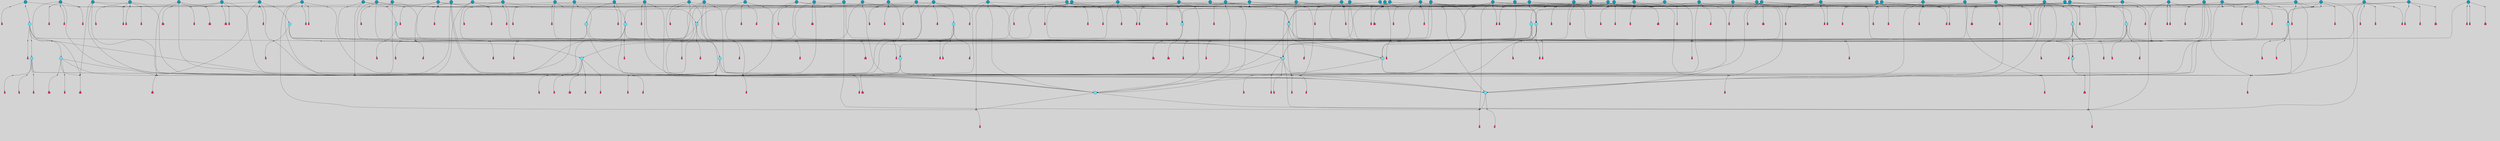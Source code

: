 // File exported with GEGELATI v1.3.1
// On the 2024-04-08 16:55:17
// With the File::TPGGraphDotExporter
digraph{
	graph[pad = "0.212, 0.055" bgcolor = lightgray]
	node[shape=circle style = filled label = ""]
		T3 [fillcolor="#66ddff"]
		T7 [fillcolor="#66ddff"]
		T9 [fillcolor="#66ddff"]
		T11 [fillcolor="#66ddff"]
		T24 [fillcolor="#66ddff"]
		T27 [fillcolor="#66ddff"]
		T82 [fillcolor="#66ddff"]
		T90 [fillcolor="#66ddff"]
		T111 [fillcolor="#66ddff"]
		T129 [fillcolor="#66ddff"]
		T131 [fillcolor="#66ddff"]
		T149 [fillcolor="#66ddff"]
		T158 [fillcolor="#1199bb"]
		T175 [fillcolor="#66ddff"]
		T188 [fillcolor="#66ddff"]
		T194 [fillcolor="#1199bb"]
		T237 [fillcolor="#1199bb"]
		T243 [fillcolor="#66ddff"]
		T262 [fillcolor="#1199bb"]
		T270 [fillcolor="#1199bb"]
		T273 [fillcolor="#1199bb"]
		T282 [fillcolor="#1199bb"]
		T288 [fillcolor="#1199bb"]
		T293 [fillcolor="#1199bb"]
		T308 [fillcolor="#1199bb"]
		T310 [fillcolor="#66ddff"]
		T319 [fillcolor="#66ddff"]
		T345 [fillcolor="#1199bb"]
		T350 [fillcolor="#66ddff"]
		T360 [fillcolor="#1199bb"]
		T369 [fillcolor="#1199bb"]
		T372 [fillcolor="#1199bb"]
		T386 [fillcolor="#66ddff"]
		T387 [fillcolor="#1199bb"]
		T390 [fillcolor="#1199bb"]
		T391 [fillcolor="#1199bb"]
		T393 [fillcolor="#1199bb"]
		T371 [fillcolor="#66ddff"]
		T407 [fillcolor="#66ddff"]
		T409 [fillcolor="#1199bb"]
		T410 [fillcolor="#66ddff"]
		T413 [fillcolor="#1199bb"]
		T414 [fillcolor="#66ddff"]
		T415 [fillcolor="#1199bb"]
		T416 [fillcolor="#1199bb"]
		T417 [fillcolor="#1199bb"]
		T418 [fillcolor="#1199bb"]
		T419 [fillcolor="#1199bb"]
		T420 [fillcolor="#1199bb"]
		T421 [fillcolor="#1199bb"]
		T422 [fillcolor="#1199bb"]
		T423 [fillcolor="#1199bb"]
		T424 [fillcolor="#1199bb"]
		T425 [fillcolor="#1199bb"]
		T427 [fillcolor="#1199bb"]
		T430 [fillcolor="#1199bb"]
		T361 [fillcolor="#1199bb"]
		T431 [fillcolor="#1199bb"]
		T433 [fillcolor="#1199bb"]
		T434 [fillcolor="#1199bb"]
		T436 [fillcolor="#1199bb"]
		T437 [fillcolor="#1199bb"]
		T438 [fillcolor="#1199bb"]
		T439 [fillcolor="#1199bb"]
		T440 [fillcolor="#1199bb"]
		T442 [fillcolor="#1199bb"]
		T443 [fillcolor="#1199bb"]
		T444 [fillcolor="#1199bb"]
		T445 [fillcolor="#1199bb"]
		T446 [fillcolor="#1199bb"]
		T447 [fillcolor="#1199bb"]
		T451 [fillcolor="#1199bb"]
		T452 [fillcolor="#1199bb"]
		T456 [fillcolor="#1199bb"]
		T458 [fillcolor="#1199bb"]
		T459 [fillcolor="#1199bb"]
		T460 [fillcolor="#66ddff"]
		T462 [fillcolor="#1199bb"]
		T463 [fillcolor="#1199bb"]
		T469 [fillcolor="#1199bb"]
		T472 [fillcolor="#1199bb"]
		T473 [fillcolor="#1199bb"]
		T474 [fillcolor="#1199bb"]
		T476 [fillcolor="#1199bb"]
		T478 [fillcolor="#1199bb"]
		T479 [fillcolor="#1199bb"]
		T480 [fillcolor="#1199bb"]
		T482 [fillcolor="#1199bb"]
		T483 [fillcolor="#1199bb"]
		T484 [fillcolor="#1199bb"]
		T485 [fillcolor="#1199bb"]
		T486 [fillcolor="#1199bb"]
		T487 [fillcolor="#1199bb"]
		T429 [fillcolor="#1199bb"]
		T488 [fillcolor="#1199bb"]
		T489 [fillcolor="#1199bb"]
		T287 [fillcolor="#1199bb"]
		T490 [fillcolor="#1199bb"]
		T491 [fillcolor="#1199bb"]
		T492 [fillcolor="#1199bb"]
		T493 [fillcolor="#1199bb"]
		P3726 [fillcolor="#cccccc" shape=point] //6|
		I3726 [shape=box style=invis label="6|1&2|6#1|7&#92;n10|7&2|0#1|5&#92;n9|4&0|1#2|2&#92;n8|6&0|0#1|0&#92;n"]
		P3726 -> I3726[style=invis]
		A3001 [fillcolor="#ff3366" shape=box margin=0.03 width=0 height=0 label="3"]
		T3 -> P3726 -> A3001
		P3727 [fillcolor="#cccccc" shape=point] //3|
		I3727 [shape=box style=invis label="7|6&2|4#0|2&#92;n10|3&2|7#1|4&#92;n11|6&0|4#0|1&#92;n7|1&0|0#2|6&#92;n7|6&0|3#2|6&#92;n4|0&2|6#0|1&#92;n4|4&2|5#0|2&#92;n4|6&0|4#2|7&#92;n10|0&2|3#1|5&#92;n2|6&0|5#0|2&#92;n1|0&2|3#0|7&#92;n1|6&2|0#0|5&#92;n6|2&0|1#0|7&#92;n9|2&0|3#2|7&#92;n5|3&0|6#0|6&#92;n1|7&2|5#2|3&#92;n8|1&2|7#0|6&#92;n1|0&2|5#2|1&#92;n7|1&2|2#2|5&#92;n7|4&2|6#0|3&#92;n"]
		P3727 -> I3727[style=invis]
		A3002 [fillcolor="#ff3366" shape=box margin=0.03 width=0 height=0 label="4"]
		T3 -> P3727 -> A3002
		P3728 [fillcolor="#cccccc" shape=point] //-3|
		I3728 [shape=box style=invis label="1|6&2|7#0|7&#92;n10|2&0|7#1|3&#92;n9|6&2|7#2|2&#92;n5|3&0|7#0|7&#92;n1|6&2|3#0|0&#92;n2|3&2|3#2|2&#92;n5|1&2|6#0|6&#92;n"]
		P3728 -> I3728[style=invis]
		A3003 [fillcolor="#ff3366" shape=box margin=0.03 width=0 height=0 label="7"]
		T7 -> P3728 -> A3003
		P3729 [fillcolor="#cccccc" shape=point] //5|
		I3729 [shape=box style=invis label="0|5&2|3#0|1&#92;n0|6&2|1#2|4&#92;n6|2&2|6#0|7&#92;n7|4&0|3#0|1&#92;n5|4&0|7#1|6&#92;n9|1&0|5#2|2&#92;n6|3&2|3#1|7&#92;n11|7&2|4#1|6&#92;n2|5&0|1#0|0&#92;n4|7&0|0#0|2&#92;n6|2&0|6#0|0&#92;n2|1&2|6#2|4&#92;n10|0&2|0#1|0&#92;n6|6&2|4#0|6&#92;n"]
		P3729 -> I3729[style=invis]
		A3004 [fillcolor="#ff3366" shape=box margin=0.03 width=0 height=0 label="8"]
		T7 -> P3729 -> A3004
		P3730 [fillcolor="#cccccc" shape=point] //-6|
		I3730 [shape=box style=invis label="11|1&0|7#2|0&#92;n10|4&0|1#1|0&#92;n4|3&2|4#2|1&#92;n0|5&2|0#0|0&#92;n6|1&0|0#0|3&#92;n8|2&2|0#0|4&#92;n11|4&2|0#1|6&#92;n7|0&2|6#2|3&#92;n5|3&2|6#2|0&#92;n2|0&2|0#0|4&#92;n"]
		P3730 -> I3730[style=invis]
		A3005 [fillcolor="#ff3366" shape=box margin=0.03 width=0 height=0 label="9"]
		T9 -> P3730 -> A3005
		P3731 [fillcolor="#cccccc" shape=point] //2|
		I3731 [shape=box style=invis label="6|3&2|7#1|4&#92;n8|6&0|0#2|5&#92;n2|1&0|2#0|3&#92;n8|7&0|6#0|4&#92;n2|1&2|0#0|1&#92;n0|0&2|2#2|3&#92;n6|6&0|7#2|1&#92;n6|1&0|7#2|6&#92;n5|4&2|7#0|4&#92;n0|3&0|4#2|0&#92;n11|0&2|0#2|5&#92;n4|5&2|5#2|4&#92;n5|7&0|6#0|4&#92;n9|7&2|5#0|3&#92;n5|4&2|1#0|3&#92;n5|3&0|1#1|7&#92;n0|4&0|3#2|5&#92;n"]
		P3731 -> I3731[style=invis]
		A3006 [fillcolor="#ff3366" shape=box margin=0.03 width=0 height=0 label="10"]
		T9 -> P3731 -> A3006
		P3732 [fillcolor="#cccccc" shape=point] //6|
		I3732 [shape=box style=invis label="3|0&2|7#2|2&#92;n3|2&0|4#2|5&#92;n5|1&0|2#1|0&#92;n8|7&0|1#2|0&#92;n8|5&0|3#0|6&#92;n0|2&0|2#2|3&#92;n1|5&2|5#0|5&#92;n5|6&0|6#0|7&#92;n6|7&0|0#2|6&#92;n1|2&2|3#0|0&#92;n7|7&2|3#0|4&#92;n0|7&2|7#0|6&#92;n1|0&2|2#2|7&#92;n4|4&0|1#0|0&#92;n"]
		P3732 -> I3732[style=invis]
		A3007 [fillcolor="#ff3366" shape=box margin=0.03 width=0 height=0 label="11"]
		T11 -> P3732 -> A3007
		P3733 [fillcolor="#cccccc" shape=point] //-4|
		I3733 [shape=box style=invis label="4|1&0|4#2|6&#92;n1|2&2|2#2|0&#92;n1|2&2|0#0|6&#92;n8|4&2|3#2|5&#92;n5|5&2|1#1|0&#92;n"]
		P3733 -> I3733[style=invis]
		A3008 [fillcolor="#ff3366" shape=box margin=0.03 width=0 height=0 label="12"]
		T11 -> P3733 -> A3008
		P3734 [fillcolor="#cccccc" shape=point] //1|
		I3734 [shape=box style=invis label="5|1&0|6#2|7&#92;n2|4&0|4#2|2&#92;n0|6&0|5#0|4&#92;n10|6&2|5#1|6&#92;n9|3&0|1#1|7&#92;n10|3&2|2#1|0&#92;n5|0&0|0#2|1&#92;n11|3&2|3#1|5&#92;n10|3&0|1#1|0&#92;n2|4&0|1#0|1&#92;n0|2&0|3#2|4&#92;n9|2&2|1#2|5&#92;n11|7&2|6#2|6&#92;n"]
		P3734 -> I3734[style=invis]
		T24 -> P3734 -> T7
		P3735 [fillcolor="#cccccc" shape=point] //5|
		I3735 [shape=box style=invis label="3|0&2|0#0|1&#92;n3|0&0|7#0|1&#92;n5|3&0|2#2|6&#92;n4|4&2|4#2|6&#92;n11|2&0|7#1|6&#92;n2|7&2|2#2|5&#92;n9|3&2|6#2|7&#92;n7|7&0|0#0|4&#92;n6|1&2|4#2|3&#92;n5|4&2|0#1|6&#92;n1|3&0|7#0|4&#92;n"]
		P3735 -> I3735[style=invis]
		A3009 [fillcolor="#ff3366" shape=box margin=0.03 width=0 height=0 label="7"]
		T24 -> P3735 -> A3009
		P3736 [fillcolor="#cccccc" shape=point] //-2|
		I3736 [shape=box style=invis label="4|1&0|4#0|3&#92;n4|2&0|5#2|0&#92;n5|5&2|6#0|5&#92;n1|4&0|1#0|2&#92;n6|3&2|7#1|5&#92;n0|4&2|0#0|3&#92;n8|5&2|5#1|2&#92;n10|7&2|7#1|1&#92;n3|4&0|0#2|1&#92;n3|6&2|5#2|5&#92;n8|3&0|1#0|7&#92;n10|0&2|7#1|3&#92;n4|1&2|4#0|1&#92;n9|3&2|0#0|4&#92;n3|6&2|0#0|4&#92;n1|2&0|6#2|1&#92;n4|0&2|1#2|2&#92;n"]
		P3736 -> I3736[style=invis]
		A3010 [fillcolor="#ff3366" shape=box margin=0.03 width=0 height=0 label="14"]
		T24 -> P3736 -> A3010
		P3737 [fillcolor="#cccccc" shape=point] //2|
		I3737 [shape=box style=invis label="9|1&2|3#0|1&#92;n5|2&2|0#2|4&#92;n3|6&2|5#2|7&#92;n7|0&2|5#0|4&#92;n1|2&0|3#0|5&#92;n7|3&2|7#0|0&#92;n"]
		P3737 -> I3737[style=invis]
		A3011 [fillcolor="#ff3366" shape=box margin=0.03 width=0 height=0 label="2"]
		T27 -> P3737 -> A3011
		P3738 [fillcolor="#cccccc" shape=point] //-6|
		I3738 [shape=box style=invis label="7|5&0|4#0|4&#92;n11|0&2|5#2|1&#92;n"]
		P3738 -> I3738[style=invis]
		A3012 [fillcolor="#ff3366" shape=box margin=0.03 width=0 height=0 label="3"]
		T27 -> P3738 -> A3012
		T27 -> P3727
		P3739 [fillcolor="#cccccc" shape=point] //0|
		I3739 [shape=box style=invis label="2|5&0|1#0|6&#92;n6|1&2|2#2|7&#92;n8|0&0|3#1|4&#92;n4|3&2|5#2|4&#92;n8|1&2|4#0|0&#92;n6|6&0|1#2|6&#92;n11|7&2|4#2|5&#92;n6|2&2|4#0|2&#92;n8|5&2|4#2|4&#92;n2|1&2|1#2|2&#92;n2|7&2|5#2|6&#92;n9|7&0|5#0|4&#92;n1|2&0|5#2|6&#92;n4|2&2|3#2|7&#92;n3|3&2|1#0|2&#92;n"]
		P3739 -> I3739[style=invis]
		A3013 [fillcolor="#ff3366" shape=box margin=0.03 width=0 height=0 label="5"]
		T27 -> P3739 -> A3013
		P3740 [fillcolor="#cccccc" shape=point] //0|
		I3740 [shape=box style=invis label="4|0&0|3#2|7&#92;n10|2&0|3#1|7&#92;n3|5&0|2#0|3&#92;n4|5&0|0#2|1&#92;n10|7&2|0#1|2&#92;n5|3&2|3#1|6&#92;n9|5&2|0#0|4&#92;n5|4&2|7#0|2&#92;n10|3&2|7#1|4&#92;n7|2&0|1#2|6&#92;n8|6&0|5#0|5&#92;n8|7&2|3#0|5&#92;n2|6&2|4#0|0&#92;n"]
		P3740 -> I3740[style=invis]
		A3014 [fillcolor="#ff3366" shape=box margin=0.03 width=0 height=0 label="5"]
		T27 -> P3740 -> A3014
		P3741 [fillcolor="#cccccc" shape=point] //6|
		I3741 [shape=box style=invis label="7|0&2|5#1|2&#92;n10|6&2|1#1|3&#92;n7|5&0|2#0|7&#92;n10|7&0|1#1|5&#92;n4|6&2|5#0|5&#92;n4|4&0|7#2|7&#92;n"]
		P3741 -> I3741[style=invis]
		A3015 [fillcolor="#ff3366" shape=box margin=0.03 width=0 height=0 label="7"]
		T82 -> P3741 -> A3015
		P3742 [fillcolor="#cccccc" shape=point] //6|
		I3742 [shape=box style=invis label="0|5&2|3#0|1&#92;n0|6&2|1#2|4&#92;n9|1&0|5#2|2&#92;n7|4&0|3#0|1&#92;n5|4&0|7#1|6&#92;n2|5&0|1#0|0&#92;n6|3&2|3#1|7&#92;n11|7&2|4#1|6&#92;n6|2&2|6#0|1&#92;n4|7&0|0#0|2&#92;n6|2&0|6#0|0&#92;n9|1&2|6#2|4&#92;n10|0&2|0#1|0&#92;n6|6&2|4#0|6&#92;n"]
		P3742 -> I3742[style=invis]
		A3016 [fillcolor="#ff3366" shape=box margin=0.03 width=0 height=0 label="8"]
		T82 -> P3742 -> A3016
		T82 -> P3730
		P3743 [fillcolor="#cccccc" shape=point] //-2|
		I3743 [shape=box style=invis label="8|4&2|1#2|5&#92;n4|1&0|7#2|1&#92;n5|7&2|3#2|2&#92;n10|4&2|5#1|7&#92;n10|0&2|6#1|3&#92;n4|5&2|7#0|6&#92;n9|5&2|4#0|4&#92;n2|4&0|5#0|7&#92;n11|1&2|4#2|6&#92;n5|6&0|7#1|2&#92;n2|7&2|7#2|6&#92;n5|2&0|5#1|5&#92;n3|0&0|6#0|2&#92;n4|0&0|4#2|4&#92;n4|4&2|6#0|7&#92;n10|6&2|0#1|4&#92;n9|7&0|3#1|4&#92;n1|4&2|6#0|3&#92;n11|5&2|6#0|3&#92;n0|3&0|5#0|1&#92;n"]
		P3743 -> I3743[style=invis]
		A3017 [fillcolor="#ff3366" shape=box margin=0.03 width=0 height=0 label="13"]
		T90 -> P3743 -> A3017
		P3744 [fillcolor="#cccccc" shape=point] //4|
		I3744 [shape=box style=invis label="7|1&2|6#1|3&#92;n10|1&0|3#1|6&#92;n8|5&2|3#2|1&#92;n11|5&0|0#2|6&#92;n4|1&0|6#0|0&#92;n11|1&0|2#0|3&#92;n2|0&2|1#0|7&#92;n"]
		P3744 -> I3744[style=invis]
		A3018 [fillcolor="#ff3366" shape=box margin=0.03 width=0 height=0 label="2"]
		T90 -> P3744 -> A3018
		P3745 [fillcolor="#cccccc" shape=point] //7|
		I3745 [shape=box style=invis label="10|3&0|1#1|4&#92;n4|6&0|0#0|2&#92;n4|5&0|6#0|0&#92;n4|3&0|6#2|1&#92;n7|0&0|3#1|2&#92;n4|7&0|6#0|5&#92;n7|6&0|7#0|6&#92;n6|6&0|0#0|3&#92;n11|1&0|4#2|5&#92;n10|2&0|3#1|2&#92;n"]
		P3745 -> I3745[style=invis]
		A3019 [fillcolor="#ff3366" shape=box margin=0.03 width=0 height=0 label="4"]
		T90 -> P3745 -> A3019
		P3746 [fillcolor="#cccccc" shape=point] //-3|
		I3746 [shape=box style=invis label="8|1&2|3#0|5&#92;n0|6&0|5#0|5&#92;n3|7&2|1#0|6&#92;n3|5&0|1#0|0&#92;n9|5&2|0#0|4&#92;n3|5&0|2#0|3&#92;n10|6&2|4#1|0&#92;n9|4&2|7#2|6&#92;n1|7&2|5#2|2&#92;n"]
		P3746 -> I3746[style=invis]
		A3020 [fillcolor="#ff3366" shape=box margin=0.03 width=0 height=0 label="5"]
		T90 -> P3746 -> A3020
		P3747 [fillcolor="#cccccc" shape=point] //-7|
		I3747 [shape=box style=invis label="3|0&2|0#0|1&#92;n1|1&0|2#0|4&#92;n11|2&0|7#1|6&#92;n9|7&0|0#0|4&#92;n3|0&0|7#0|1&#92;n9|3&2|6#2|7&#92;n5|3&0|2#2|6&#92;n6|1&2|4#2|3&#92;n5|4&2|0#1|6&#92;n1|3&0|7#0|7&#92;n"]
		P3747 -> I3747[style=invis]
		A3021 [fillcolor="#ff3366" shape=box margin=0.03 width=0 height=0 label="7"]
		T90 -> P3747 -> A3021
		P3748 [fillcolor="#cccccc" shape=point] //-5|
		I3748 [shape=box style=invis label="0|0&2|3#0|2&#92;n10|5&0|6#1|3&#92;n7|3&0|6#2|3&#92;n3|4&0|6#0|6&#92;n10|5&0|2#1|1&#92;n5|0&0|1#0|3&#92;n6|6&2|5#1|5&#92;n7|4&0|2#1|7&#92;n5|7&0|1#2|5&#92;n1|5&0|0#0|3&#92;n7|5&2|1#2|6&#92;n9|0&0|2#0|0&#92;n4|0&2|4#0|0&#92;n4|6&0|0#2|3&#92;n3|1&0|6#2|5&#92;n7|7&2|1#2|3&#92;n9|4&2|2#0|6&#92;n"]
		P3748 -> I3748[style=invis]
		T111 -> P3748 -> T9
		P3749 [fillcolor="#cccccc" shape=point] //7|
		I3749 [shape=box style=invis label="7|4&2|1#2|0&#92;n4|1&2|4#2|3&#92;n5|0&2|0#2|2&#92;n6|1&2|4#2|6&#92;n"]
		P3749 -> I3749[style=invis]
		A3022 [fillcolor="#ff3366" shape=box margin=0.03 width=0 height=0 label="9"]
		T111 -> P3749 -> A3022
		P3750 [fillcolor="#cccccc" shape=point] //2|
		I3750 [shape=box style=invis label="3|0&2|0#0|1&#92;n11|2&0|7#1|6&#92;n8|7&2|4#0|5&#92;n5|3&0|2#2|6&#92;n4|4&2|4#2|6&#92;n3|0&0|7#0|1&#92;n2|7&2|2#2|5&#92;n9|3&2|6#2|7&#92;n7|7&0|0#0|4&#92;n6|1&2|4#1|3&#92;n5|4&2|0#1|6&#92;n1|3&0|7#0|4&#92;n"]
		P3750 -> I3750[style=invis]
		A3023 [fillcolor="#ff3366" shape=box margin=0.03 width=0 height=0 label="7"]
		T111 -> P3750 -> A3023
		T111 -> P3730
		P3751 [fillcolor="#cccccc" shape=point] //8|
		I3751 [shape=box style=invis label="9|0&0|1#2|0&#92;n10|1&2|5#1|4&#92;n8|2&2|6#0|4&#92;n2|4&2|5#2|3&#92;n4|2&2|2#0|2&#92;n7|5&0|2#0|0&#92;n8|2&2|1#1|3&#92;n8|7&0|7#2|1&#92;n1|1&0|0#0|7&#92;n5|6&2|5#1|0&#92;n6|6&2|5#0|0&#92;n11|4&0|3#2|6&#92;n4|2&2|4#0|7&#92;n5|6&0|1#2|0&#92;n11|3&0|2#0|7&#92;n"]
		P3751 -> I3751[style=invis]
		A3024 [fillcolor="#ff3366" shape=box margin=0.03 width=0 height=0 label="6"]
		T129 -> P3751 -> A3024
		T129 -> P3735
		P3752 [fillcolor="#cccccc" shape=point] //10|
		I3752 [shape=box style=invis label="4|5&2|7#2|1&#92;n1|7&2|3#0|6&#92;n3|5&2|2#0|3&#92;n10|3&0|7#1|4&#92;n7|1&0|4#2|6&#92;n10|2&0|3#1|7&#92;n9|5&2|0#0|4&#92;n4|0&0|3#2|7&#92;n11|4&2|6#1|2&#92;n5|4&2|7#0|2&#92;n2|6&2|4#0|0&#92;n6|5&0|7#2|1&#92;n5|3&2|3#1|6&#92;n10|7&2|0#1|2&#92;n"]
		P3752 -> I3752[style=invis]
		A3025 [fillcolor="#ff3366" shape=box margin=0.03 width=0 height=0 label="5"]
		T129 -> P3752 -> A3025
		P3753 [fillcolor="#cccccc" shape=point] //5|
		I3753 [shape=box style=invis label="9|4&2|3#1|3&#92;n0|4&2|4#0|5&#92;n6|1&2|6#2|5&#92;n4|0&0|5#2|0&#92;n"]
		P3753 -> I3753[style=invis]
		A3026 [fillcolor="#ff3366" shape=box margin=0.03 width=0 height=0 label="7"]
		T129 -> P3753 -> A3026
		P3754 [fillcolor="#cccccc" shape=point] //6|
		I3754 [shape=box style=invis label="9|4&2|7#0|6&#92;n8|4&0|1#1|0&#92;n1|3&0|0#2|1&#92;n2|4&0|6#2|2&#92;n5|1&2|5#0|7&#92;n3|0&0|3#2|6&#92;n2|2&2|6#0|2&#92;n8|4&0|4#2|2&#92;n5|1&2|4#0|3&#92;n9|4&0|6#0|6&#92;n5|0&2|2#1|5&#92;n11|7&0|0#1|1&#92;n0|4&0|3#0|3&#92;n7|7&2|4#2|5&#92;n1|5&0|1#2|1&#92;n"]
		P3754 -> I3754[style=invis]
		A3027 [fillcolor="#ff3366" shape=box margin=0.03 width=0 height=0 label="1"]
		T129 -> P3754 -> A3027
		P3755 [fillcolor="#cccccc" shape=point] //6|
		I3755 [shape=box style=invis label="10|4&2|6#1|2&#92;n8|4&0|1#1|0&#92;n0|4&2|6#0|0&#92;n8|4&2|5#2|1&#92;n7|5&2|5#1|0&#92;n3|6&0|6#2|2&#92;n1|7&0|7#0|5&#92;n2|0&0|7#2|4&#92;n2|6&2|2#0|0&#92;n0|7&2|7#0|7&#92;n11|6&0|4#2|2&#92;n5|5&0|0#0|1&#92;n10|1&0|0#1|0&#92;n7|3&0|1#2|5&#92;n9|2&2|7#1|5&#92;n9|4&2|6#2|7&#92;n1|6&2|4#2|2&#92;n3|3&2|2#0|7&#92;n1|6&2|0#0|0&#92;n6|4&2|6#1|0&#92;n"]
		P3755 -> I3755[style=invis]
		A3028 [fillcolor="#ff3366" shape=box margin=0.03 width=0 height=0 label="1"]
		T131 -> P3755 -> A3028
		P3756 [fillcolor="#cccccc" shape=point] //9|
		I3756 [shape=box style=invis label="11|0&2|0#1|1&#92;n3|6&0|6#0|0&#92;n1|4&0|0#2|4&#92;n7|5&2|2#1|3&#92;n11|7&2|6#1|7&#92;n5|2&0|6#1|5&#92;n9|5&0|6#0|3&#92;n2|2&2|7#0|5&#92;n9|3&2|2#2|0&#92;n11|0&2|7#0|1&#92;n1|1&2|0#0|1&#92;n6|6&0|6#1|2&#92;n9|7&0|1#0|3&#92;n2|0&2|4#2|5&#92;n2|4&2|2#0|0&#92;n6|1&2|1#1|7&#92;n10|7&2|5#1|6&#92;n11|5&2|7#2|4&#92;n"]
		P3756 -> I3756[style=invis]
		A3029 [fillcolor="#ff3366" shape=box margin=0.03 width=0 height=0 label="1"]
		T131 -> P3756 -> A3029
		T131 -> P3738
		P3757 [fillcolor="#cccccc" shape=point] //5|
		I3757 [shape=box style=invis label="3|0&0|0#0|1&#92;n5|6&0|4#0|3&#92;n4|4&2|4#2|6&#92;n11|2&0|7#1|6&#92;n2|7&2|2#2|5&#92;n9|3&2|6#2|7&#92;n7|7&0|0#0|4&#92;n6|1&2|4#2|3&#92;n5|4&2|0#1|6&#92;n5|3&0|2#2|6&#92;n1|3&0|7#0|4&#92;n"]
		P3757 -> I3757[style=invis]
		A3030 [fillcolor="#ff3366" shape=box margin=0.03 width=0 height=0 label="7"]
		T131 -> P3757 -> A3030
		T131 -> P3753
		P3758 [fillcolor="#cccccc" shape=point] //-3|
		I3758 [shape=box style=invis label="2|6&0|0#0|7&#92;n9|6&2|0#0|6&#92;n3|0&0|5#0|1&#92;n5|5&0|4#0|3&#92;n6|1&2|4#2|3&#92;n2|7&2|2#2|5&#92;n5|3&0|2#2|6&#92;n7|7&0|0#0|4&#92;n5|4&2|0#1|6&#92;n9|3&2|6#2|7&#92;n1|3&0|7#0|4&#92;n"]
		P3758 -> I3758[style=invis]
		A3031 [fillcolor="#ff3366" shape=box margin=0.03 width=0 height=0 label="7"]
		T149 -> P3758 -> A3031
		P3759 [fillcolor="#cccccc" shape=point] //4|
		I3759 [shape=box style=invis label="6|0&0|7#1|0&#92;n8|6&2|6#2|7&#92;n"]
		P3759 -> I3759[style=invis]
		A3032 [fillcolor="#ff3366" shape=box margin=0.03 width=0 height=0 label="3"]
		T149 -> P3759 -> A3032
		P3760 [fillcolor="#cccccc" shape=point] //0|
		I3760 [shape=box style=invis label="2|5&0|1#0|6&#92;n6|1&2|2#2|7&#92;n8|0&0|3#1|4&#92;n11|7&2|4#2|5&#92;n8|1&2|4#0|0&#92;n6|6&0|1#2|6&#92;n7|0&2|4#1|0&#92;n4|1&2|5#2|4&#92;n6|2&2|4#0|2&#92;n8|5&2|4#2|4&#92;n2|1&2|1#2|2&#92;n2|7&2|5#2|6&#92;n9|7&0|5#0|4&#92;n1|2&0|5#2|6&#92;n4|2&2|3#2|7&#92;n3|3&2|1#0|2&#92;n"]
		P3760 -> I3760[style=invis]
		A3033 [fillcolor="#ff3366" shape=box margin=0.03 width=0 height=0 label="5"]
		T149 -> P3760 -> A3033
		P3761 [fillcolor="#cccccc" shape=point] //-8|
		I3761 [shape=box style=invis label="7|5&0|4#2|4&#92;n"]
		P3761 -> I3761[style=invis]
		A3034 [fillcolor="#ff3366" shape=box margin=0.03 width=0 height=0 label="3"]
		T149 -> P3761 -> A3034
		P3762 [fillcolor="#cccccc" shape=point] //7|
		I3762 [shape=box style=invis label="1|6&2|7#0|7&#92;n9|6&2|7#2|2&#92;n10|2&0|7#1|0&#92;n1|6&2|3#0|0&#92;n5|0&2|2#1|1&#92;n2|3&2|3#2|2&#92;n5|1&2|6#0|6&#92;n"]
		P3762 -> I3762[style=invis]
		T149 -> P3762 -> T90
		P3763 [fillcolor="#cccccc" shape=point] //7|
		I3763 [shape=box style=invis label="7|0&2|1#2|0&#92;n9|7&2|1#1|7&#92;n8|2&0|1#1|0&#92;n6|6&0|2#1|1&#92;n2|2&0|5#0|0&#92;n5|7&0|0#2|1&#92;n5|1&2|5#1|5&#92;n4|7&2|4#2|3&#92;n10|5&2|2#1|5&#92;n1|3&2|2#2|0&#92;n10|2&2|6#1|5&#92;n"]
		P3763 -> I3763[style=invis]
		A3035 [fillcolor="#ff3366" shape=box margin=0.03 width=0 height=0 label="1"]
		T158 -> P3763 -> A3035
		P3764 [fillcolor="#cccccc" shape=point] //7|
		I3764 [shape=box style=invis label="7|4&2|7#0|4&#92;n4|6&0|1#2|5&#92;n2|1&2|3#0|0&#92;n4|3&2|0#0|1&#92;n0|0&2|7#2|7&#92;n7|7&0|5#2|3&#92;n5|0&2|1#2|2&#92;n10|0&0|4#1|2&#92;n4|4&0|7#0|0&#92;n6|7&0|2#0|1&#92;n1|4&2|5#0|4&#92;n"]
		P3764 -> I3764[style=invis]
		A3036 [fillcolor="#ff3366" shape=box margin=0.03 width=0 height=0 label="0"]
		T158 -> P3764 -> A3036
		P3765 [fillcolor="#cccccc" shape=point] //5|
		I3765 [shape=box style=invis label="0|5&2|3#0|1&#92;n0|6&2|1#2|4&#92;n6|2&2|6#0|7&#92;n9|0&2|7#1|1&#92;n7|4&0|3#0|1&#92;n11|7&2|4#1|6&#92;n9|1&0|5#2|2&#92;n5|4&0|7#1|6&#92;n2|5&0|1#0|0&#92;n4|7&0|0#0|2&#92;n6|2&0|6#0|0&#92;n2|1&2|6#2|4&#92;n10|0&0|0#1|0&#92;n6|6&2|4#0|6&#92;n"]
		P3765 -> I3765[style=invis]
		T158 -> P3765 -> T129
		P3766 [fillcolor="#cccccc" shape=point] //3|
		I3766 [shape=box style=invis label="4|7&0|7#2|7&#92;n11|5&2|6#0|2&#92;n5|5&2|6#2|0&#92;n3|2&0|6#0|3&#92;n10|2&2|5#1|5&#92;n9|4&2|3#1|5&#92;n2|5&2|7#2|4&#92;n11|3&2|5#1|0&#92;n7|0&0|7#2|1&#92;n1|2&0|5#0|1&#92;n"]
		P3766 -> I3766[style=invis]
		A3037 [fillcolor="#ff3366" shape=box margin=0.03 width=0 height=0 label="5"]
		T175 -> P3766 -> A3037
		P3767 [fillcolor="#cccccc" shape=point] //2|
		I3767 [shape=box style=invis label="7|1&0|6#0|1&#92;n5|2&2|5#1|6&#92;n10|1&2|1#1|1&#92;n4|7&0|4#2|2&#92;n11|7&0|4#2|7&#92;n5|0&0|5#1|7&#92;n8|2&0|5#2|4&#92;n10|0&2|6#1|6&#92;n5|1&0|1#2|3&#92;n1|6&2|0#0|1&#92;n9|6&2|2#1|4&#92;n3|4&2|3#0|0&#92;n10|1&0|1#1|0&#92;n2|2&0|1#2|1&#92;n3|1&2|7#0|3&#92;n"]
		P3767 -> I3767[style=invis]
		A3038 [fillcolor="#ff3366" shape=box margin=0.03 width=0 height=0 label="10"]
		T175 -> P3767 -> A3038
		P3768 [fillcolor="#cccccc" shape=point] //-1|
		I3768 [shape=box style=invis label="1|7&2|1#0|6&#92;n8|1&2|3#0|5&#92;n10|6&2|7#1|0&#92;n1|7&2|5#0|2&#92;n0|3&0|3#2|2&#92;n3|5&0|1#0|0&#92;n3|5&0|2#0|3&#92;n1|5&2|0#0|4&#92;n5|7&2|2#2|5&#92;n4|0&2|3#0|3&#92;n"]
		P3768 -> I3768[style=invis]
		T175 -> P3768 -> T3
		P3769 [fillcolor="#cccccc" shape=point] //-3|
		I3769 [shape=box style=invis label="6|3&2|4#1|4&#92;n5|3&0|1#1|7&#92;n2|1&0|2#2|3&#92;n8|7&0|6#0|4&#92;n2|1&2|0#0|1&#92;n0|0&2|2#2|3&#92;n6|1&0|7#2|6&#92;n5|7&0|2#0|4&#92;n0|3&0|4#2|0&#92;n11|0&2|0#2|5&#92;n6|0&2|0#1|4&#92;n8|6&0|2#2|5&#92;n5|4&2|1#0|3&#92;n9|7&2|5#0|3&#92;n5|4&2|7#0|4&#92;n"]
		P3769 -> I3769[style=invis]
		A3039 [fillcolor="#ff3366" shape=box margin=0.03 width=0 height=0 label="10"]
		T175 -> P3769 -> A3039
		P3770 [fillcolor="#cccccc" shape=point] //4|
		I3770 [shape=box style=invis label="7|1&0|6#0|1&#92;n5|2&2|5#1|6&#92;n10|1&2|1#1|1&#92;n9|6&2|2#1|4&#92;n4|7&0|4#2|2&#92;n9|6&0|4#1|1&#92;n10|0&2|6#1|6&#92;n5|1&0|1#2|3&#92;n1|6&2|0#0|1&#92;n8|2&0|5#2|4&#92;n3|4&2|3#0|0&#92;n10|1&0|5#1|0&#92;n2|2&0|1#2|1&#92;n3|1&2|7#0|3&#92;n"]
		P3770 -> I3770[style=invis]
		A3040 [fillcolor="#ff3366" shape=box margin=0.03 width=0 height=0 label="10"]
		T175 -> P3770 -> A3040
		P3771 [fillcolor="#cccccc" shape=point] //-9|
		I3771 [shape=box style=invis label="10|7&2|3#1|3&#92;n6|1&2|4#2|3&#92;n2|0&2|0#2|7&#92;n5|4&2|5#1|3&#92;n2|2&2|1#0|3&#92;n9|0&2|0#0|3&#92;n"]
		P3771 -> I3771[style=invis]
		A3041 [fillcolor="#ff3366" shape=box margin=0.03 width=0 height=0 label="2"]
		T188 -> P3771 -> A3041
		T188 -> P3769
		P3772 [fillcolor="#cccccc" shape=point] //0|
		I3772 [shape=box style=invis label="2|6&2|4#2|0&#92;n3|7&0|2#0|3&#92;n10|3&0|3#1|7&#92;n4|5&0|0#2|1&#92;n10|7&2|0#1|2&#92;n5|3&2|3#1|6&#92;n8|6&0|5#0|5&#92;n4|5&0|5#2|6&#92;n5|4&2|7#0|2&#92;n10|3&2|7#1|4&#92;n9|5&2|0#0|4&#92;n8|7&2|3#0|5&#92;n4|0&0|3#2|7&#92;n"]
		P3772 -> I3772[style=invis]
		A3042 [fillcolor="#ff3366" shape=box margin=0.03 width=0 height=0 label="5"]
		T188 -> P3772 -> A3042
		P3773 [fillcolor="#cccccc" shape=point] //6|
		I3773 [shape=box style=invis label="9|0&2|1#2|0&#92;n5|6&0|1#2|0&#92;n3|2&0|0#0|3&#92;n8|2&2|6#0|1&#92;n2|4&2|5#2|3&#92;n10|1&2|5#1|4&#92;n7|5&0|2#0|0&#92;n8|2&2|1#1|3&#92;n8|7&0|7#2|1&#92;n1|1&0|0#0|7&#92;n6|3&2|5#0|5&#92;n11|3&0|2#0|7&#92;n11|4&0|3#2|6&#92;n4|2&2|4#0|7&#92;n4|2&2|2#0|2&#92;n5|6&2|5#1|0&#92;n"]
		P3773 -> I3773[style=invis]
		T188 -> P3773 -> T131
		P3774 [fillcolor="#cccccc" shape=point] //5|
		I3774 [shape=box style=invis label="3|0&2|0#2|1&#92;n3|0&0|7#0|1&#92;n5|3&0|2#2|6&#92;n4|4&2|4#2|6&#92;n5|4&2|0#1|6&#92;n2|7&2|2#2|5&#92;n1|3&0|7#0|4&#92;n11|6&2|2#0|7&#92;n7|7&0|0#0|4&#92;n6|1&2|4#2|3&#92;n11|0&0|7#1|6&#92;n9|3&2|6#2|7&#92;n"]
		P3774 -> I3774[style=invis]
		A3043 [fillcolor="#ff3366" shape=box margin=0.03 width=0 height=0 label="7"]
		T194 -> P3774 -> A3043
		P3775 [fillcolor="#cccccc" shape=point] //4|
		I3775 [shape=box style=invis label="7|1&0|6#0|1&#92;n6|7&2|7#1|7&#92;n10|1&2|1#1|1&#92;n9|6&2|2#1|4&#92;n4|7&0|4#2|2&#92;n9|6&0|5#1|1&#92;n10|0&2|6#1|6&#92;n5|1&0|1#2|3&#92;n10|1&0|5#1|0&#92;n3|4&2|3#0|0&#92;n8|2&0|5#2|4&#92;n1|6&2|0#0|0&#92;n2|3&0|1#2|6&#92;n5|2&2|2#1|6&#92;n2|2&0|1#2|1&#92;n3|1&2|7#0|3&#92;n6|7&2|3#0|4&#92;n"]
		P3775 -> I3775[style=invis]
		A3044 [fillcolor="#ff3366" shape=box margin=0.03 width=0 height=0 label="10"]
		T194 -> P3775 -> A3044
		P3776 [fillcolor="#cccccc" shape=point] //-4|
		I3776 [shape=box style=invis label="0|4&0|0#2|7&#92;n8|5&2|4#2|4&#92;n4|3&2|5#2|4&#92;n11|7&2|2#2|5&#92;n6|5&2|2#2|7&#92;n3|2&0|7#0|7&#92;n3|3&2|1#0|3&#92;n2|6&0|3#2|5&#92;n0|1&2|6#2|2&#92;n8|2&0|0#1|6&#92;n0|7&0|5#0|4&#92;n9|5&0|3#2|7&#92;n2|7&2|5#2|6&#92;n9|0&2|0#0|1&#92;n1|2&2|4#0|2&#92;n"]
		P3776 -> I3776[style=invis]
		T194 -> P3776 -> T27
		T194 -> P3764
		T237 -> P3739
		P3777 [fillcolor="#cccccc" shape=point] //-10|
		I3777 [shape=box style=invis label="8|2&2|7#1|7&#92;n9|2&2|5#0|4&#92;n10|7&0|7#1|6&#92;n9|7&2|6#0|3&#92;n4|4&2|1#0|1&#92;n5|6&2|0#1|4&#92;n0|0&2|0#0|5&#92;n4|5&0|1#0|2&#92;n6|1&0|7#0|6&#92;n"]
		P3777 -> I3777[style=invis]
		A3045 [fillcolor="#ff3366" shape=box margin=0.03 width=0 height=0 label="0"]
		T237 -> P3777 -> A3045
		P3778 [fillcolor="#cccccc" shape=point] //7|
		I3778 [shape=box style=invis label="3|3&2|7#0|4&#92;n4|3&2|6#0|3&#92;n8|4&0|6#1|2&#92;n5|6&2|3#0|4&#92;n0|7&2|1#0|5&#92;n8|7&2|2#2|5&#92;n9|1&0|0#1|0&#92;n10|1&2|1#1|4&#92;n10|5&0|6#1|7&#92;n5|2&2|3#0|4&#92;n2|0&2|6#2|7&#92;n1|7&0|1#0|7&#92;n"]
		P3778 -> I3778[style=invis]
		A3046 [fillcolor="#ff3366" shape=box margin=0.03 width=0 height=0 label="2"]
		T237 -> P3778 -> A3046
		P3779 [fillcolor="#cccccc" shape=point] //1|
		I3779 [shape=box style=invis label="2|2&2|3#0|2&#92;n2|2&0|5#2|5&#92;n8|4&0|1#1|0&#92;n9|7&0|6#0|3&#92;n5|1&2|2#0|7&#92;n10|7&0|7#1|3&#92;n7|7&2|4#2|5&#92;n5|5&0|2#2|1&#92;n2|6&2|2#0|0&#92;n9|3&2|2#2|0&#92;n0|6&0|6#2|2&#92;n7|7&0|1#2|3&#92;n3|6&0|1#0|5&#92;n1|5&0|1#2|7&#92;n"]
		P3779 -> I3779[style=invis]
		A3047 [fillcolor="#ff3366" shape=box margin=0.03 width=0 height=0 label="1"]
		T243 -> P3779 -> A3047
		P3780 [fillcolor="#cccccc" shape=point] //1|
		I3780 [shape=box style=invis label="5|4&0|7#1|6&#92;n2|1&2|6#2|4&#92;n0|6&2|1#2|4&#92;n2|5&0|1#0|0&#92;n6|3&2|3#1|7&#92;n11|7&2|7#0|3&#92;n0|5&2|3#0|7&#92;n7|5&2|3#1|1&#92;n4|7&0|0#0|2&#92;n6|2&0|6#0|0&#92;n11|7&2|4#1|6&#92;n5|4&0|7#1|4&#92;n10|0&2|2#1|0&#92;n9|6&2|4#0|6&#92;n"]
		P3780 -> I3780[style=invis]
		A3048 [fillcolor="#ff3366" shape=box margin=0.03 width=0 height=0 label="8"]
		T243 -> P3780 -> A3048
		P3781 [fillcolor="#cccccc" shape=point] //-3|
		I3781 [shape=box style=invis label="3|7&0|0#0|2&#92;n11|5&0|1#1|1&#92;n4|1&0|6#2|6&#92;n4|0&0|1#0|5&#92;n"]
		P3781 -> I3781[style=invis]
		T243 -> P3781 -> T24
		P3782 [fillcolor="#cccccc" shape=point] //-1|
		I3782 [shape=box style=invis label="11|7&0|1#0|6&#92;n3|4&0|1#0|3&#92;n0|4&0|2#2|2&#92;n0|6&2|5#0|5&#92;n1|5&0|5#0|6&#92;n4|4&0|1#0|5&#92;n1|0&0|0#2|6&#92;n6|4&2|2#0|2&#92;n1|7&2|5#2|2&#92;n0|3&2|2#2|6&#92;n"]
		P3782 -> I3782[style=invis]
		A3049 [fillcolor="#ff3366" shape=box margin=0.03 width=0 height=0 label="5"]
		T243 -> P3782 -> A3049
		P3783 [fillcolor="#cccccc" shape=point] //-2|
		I3783 [shape=box style=invis label="5|7&0|3#2|3&#92;n5|6&0|3#1|6&#92;n7|3&2|3#1|1&#92;n10|0&2|6#1|4&#92;n0|6&2|1#2|5&#92;n9|7&2|3#0|3&#92;n3|1&0|1#0|6&#92;n3|5&0|5#2|2&#92;n0|1&2|4#0|6&#92;n"]
		P3783 -> I3783[style=invis]
		A3050 [fillcolor="#ff3366" shape=box margin=0.03 width=0 height=0 label="2"]
		T243 -> P3783 -> A3050
		P3784 [fillcolor="#cccccc" shape=point] //6|
		I3784 [shape=box style=invis label="4|3&0|6#0|3&#92;n5|7&2|3#2|2&#92;n5|6&0|7#1|2&#92;n1|4&2|6#0|3&#92;n11|1&0|4#2|6&#92;n9|5&2|4#1|4&#92;n2|4&0|5#0|7&#92;n10|0&0|6#1|3&#92;n3|1&0|6#0|2&#92;n2|7&2|7#2|6&#92;n5|2&0|5#1|5&#92;n10|4&2|5#1|7&#92;n4|0&0|4#2|4&#92;n8|4&2|1#2|5&#92;n10|6&2|0#1|4&#92;n4|5&2|7#0|6&#92;n11|5&2|6#2|3&#92;n0|3&0|5#0|1&#92;n"]
		P3784 -> I3784[style=invis]
		A3051 [fillcolor="#ff3366" shape=box margin=0.03 width=0 height=0 label="13"]
		T262 -> P3784 -> A3051
		P3785 [fillcolor="#cccccc" shape=point] //-9|
		I3785 [shape=box style=invis label="2|0&2|0#2|1&#92;n4|4&2|4#2|6&#92;n9|1&0|3#1|7&#92;n5|3&0|2#2|6&#92;n2|7&2|2#2|5&#92;n5|4&2|0#1|6&#92;n3|0&0|7#0|1&#92;n1|3&0|7#0|4&#92;n11|6&2|2#0|7&#92;n7|7&0|0#0|4&#92;n11|0&0|7#1|6&#92;n9|3&2|6#2|7&#92;n"]
		P3785 -> I3785[style=invis]
		A3052 [fillcolor="#ff3366" shape=box margin=0.03 width=0 height=0 label="7"]
		T262 -> P3785 -> A3052
		T262 -> P3761
		P3786 [fillcolor="#cccccc" shape=point] //5|
		I3786 [shape=box style=invis label="6|0&2|7#2|7&#92;n3|6&2|6#2|6&#92;n6|3&0|5#1|2&#92;n"]
		P3786 -> I3786[style=invis]
		A3053 [fillcolor="#ff3366" shape=box margin=0.03 width=0 height=0 label="3"]
		T262 -> P3786 -> A3053
		T262 -> P3727
		P3787 [fillcolor="#cccccc" shape=point] //2|
		I3787 [shape=box style=invis label="0|0&2|1#2|0&#92;n10|2&2|6#1|5&#92;n10|5&2|2#1|5&#92;n4|7&2|4#2|3&#92;n5|7&0|0#2|1&#92;n5|1&2|5#1|5&#92;n9|7&0|7#1|0&#92;n9|7&2|1#1|7&#92;n4|6&2|6#0|1&#92;n6|6&0|2#0|1&#92;n1|3&2|2#2|5&#92;n2|2&0|5#0|0&#92;n"]
		P3787 -> I3787[style=invis]
		T270 -> P3787 -> T188
		T270 -> P3765
		T270 -> P3759
		P3788 [fillcolor="#cccccc" shape=point] //5|
		I3788 [shape=box style=invis label="6|0&0|2#1|3&#92;n4|2&2|4#2|7&#92;n11|4&0|6#1|0&#92;n"]
		P3788 -> I3788[style=invis]
		A3054 [fillcolor="#ff3366" shape=box margin=0.03 width=0 height=0 label="3"]
		T270 -> P3788 -> A3054
		P3789 [fillcolor="#cccccc" shape=point] //-2|
		I3789 [shape=box style=invis label="11|7&2|0#1|7&#92;n4|3&0|1#2|5&#92;n0|4&2|4#2|7&#92;n1|6&0|0#0|4&#92;n4|0&0|0#0|5&#92;n0|6&2|3#2|0&#92;n9|6&2|5#1|3&#92;n0|7&2|1#2|5&#92;n4|4&0|5#0|1&#92;n10|4&0|0#1|0&#92;n"]
		P3789 -> I3789[style=invis]
		A3055 [fillcolor="#ff3366" shape=box margin=0.03 width=0 height=0 label="12"]
		T273 -> P3789 -> A3055
		T273 -> P3768
		T273 -> P3769
		P3790 [fillcolor="#cccccc" shape=point] //-1|
		I3790 [shape=box style=invis label="11|7&0|1#0|6&#92;n11|0&0|1#2|5&#92;n0|4&0|2#2|2&#92;n0|6&2|5#0|5&#92;n3|4&0|1#0|3&#92;n1|5&0|5#0|6&#92;n4|4&0|1#0|5&#92;n1|0&0|0#2|6&#92;n6|4&2|2#0|2&#92;n0|3&2|2#2|6&#92;n"]
		P3790 -> I3790[style=invis]
		A3056 [fillcolor="#ff3366" shape=box margin=0.03 width=0 height=0 label="5"]
		T273 -> P3790 -> A3056
		P3791 [fillcolor="#cccccc" shape=point] //-8|
		I3791 [shape=box style=invis label="0|4&0|3#2|5&#92;n2|1&0|2#2|3&#92;n8|7&0|6#0|4&#92;n0|4&2|4#0|1&#92;n9|4&2|5#0|3&#92;n0|0&2|7#2|3&#92;n4|5&2|5#2|4&#92;n5|7&0|6#0|4&#92;n5|4&2|7#0|4&#92;n0|3&0|4#2|0&#92;n6|3&2|2#1|4&#92;n11|7&2|0#2|5&#92;n6|1&0|7#2|5&#92;n5|3&0|1#1|7&#92;n2|0&2|0#0|1&#92;n6|6&0|7#2|1&#92;n"]
		P3791 -> I3791[style=invis]
		A3057 [fillcolor="#ff3366" shape=box margin=0.03 width=0 height=0 label="10"]
		T273 -> P3791 -> A3057
		P3792 [fillcolor="#cccccc" shape=point] //2|
		I3792 [shape=box style=invis label="6|1&2|4#2|3&#92;n9|0&2|0#0|3&#92;n0|7&0|4#2|2&#92;n9|7&2|5#1|3&#92;n2|0&0|0#2|7&#92;n2|2&2|1#0|7&#92;n5|3&0|7#1|4&#92;n"]
		P3792 -> I3792[style=invis]
		A3058 [fillcolor="#ff3366" shape=box margin=0.03 width=0 height=0 label="2"]
		T282 -> P3792 -> A3058
		T282 -> P3772
		P3793 [fillcolor="#cccccc" shape=point] //-9|
		I3793 [shape=box style=invis label="4|7&2|6#0|5&#92;n11|3&0|2#2|6&#92;n10|2&2|4#1|6&#92;n3|0&2|6#2|7&#92;n4|3&0|5#0|7&#92;n2|3&0|7#0|7&#92;n10|6&0|7#1|5&#92;n10|1&2|2#1|1&#92;n1|7&0|3#2|6&#92;n"]
		P3793 -> I3793[style=invis]
		A3059 [fillcolor="#ff3366" shape=box margin=0.03 width=0 height=0 label="4"]
		T282 -> P3793 -> A3059
		P3794 [fillcolor="#cccccc" shape=point] //-4|
		I3794 [shape=box style=invis label="2|5&2|1#0|7&#92;n8|0&2|3#2|1&#92;n4|1&0|6#0|0&#92;n3|0&2|4#2|5&#92;n"]
		P3794 -> I3794[style=invis]
		A3060 [fillcolor="#ff3366" shape=box margin=0.03 width=0 height=0 label="2"]
		T282 -> P3794 -> A3060
		P3795 [fillcolor="#cccccc" shape=point] //9|
		I3795 [shape=box style=invis label="9|0&2|4#1|2&#92;n10|3&0|5#1|7&#92;n"]
		P3795 -> I3795[style=invis]
		A3061 [fillcolor="#ff3366" shape=box margin=0.03 width=0 height=0 label="3"]
		T282 -> P3795 -> A3061
		P3796 [fillcolor="#cccccc" shape=point] //3|
		I3796 [shape=box style=invis label="5|4&2|4#1|3&#92;n11|5&2|6#0|2&#92;n5|5&2|6#2|0&#92;n3|2&0|6#0|3&#92;n4|7&0|7#2|7&#92;n10|2&2|5#1|5&#92;n9|4&2|3#1|5&#92;n2|5&2|7#2|4&#92;n11|3&2|5#1|0&#92;n7|0&0|7#1|1&#92;n1|2&0|5#0|1&#92;n"]
		P3796 -> I3796[style=invis]
		A3062 [fillcolor="#ff3366" shape=box margin=0.03 width=0 height=0 label="5"]
		T288 -> P3796 -> A3062
		T288 -> P3768
		T288 -> P3769
		T288 -> P3770
		P3797 [fillcolor="#cccccc" shape=point] //5|
		I3797 [shape=box style=invis label="1|6&2|4#0|0&#92;n3|7&2|5#2|6&#92;n10|2&0|7#1|3&#92;n7|0&0|7#2|2&#92;n2|3&2|3#0|2&#92;n5|3&0|7#0|7&#92;n"]
		P3797 -> I3797[style=invis]
		A3063 [fillcolor="#ff3366" shape=box margin=0.03 width=0 height=0 label="7"]
		T288 -> P3797 -> A3063
		P3798 [fillcolor="#cccccc" shape=point] //6|
		I3798 [shape=box style=invis label="7|0&2|1#2|0&#92;n9|7&2|1#1|2&#92;n6|6&0|2#1|1&#92;n1|3&2|2#2|0&#92;n8|2&0|1#1|0&#92;n4|2&0|5#0|0&#92;n5|7&0|0#2|1&#92;n5|1&2|5#1|5&#92;n2|6&2|1#2|1&#92;n10|5&2|2#1|5&#92;n4|7&2|4#2|3&#92;n10|2&2|6#1|5&#92;n3|0&0|1#0|0&#92;n"]
		P3798 -> I3798[style=invis]
		A3064 [fillcolor="#ff3366" shape=box margin=0.03 width=0 height=0 label="1"]
		T293 -> P3798 -> A3064
		T293 -> P3781
		T293 -> P3735
		T293 -> P3739
		T293 -> P3730
		P3799 [fillcolor="#cccccc" shape=point] //-2|
		I3799 [shape=box style=invis label="11|7&2|0#1|7&#92;n4|5&0|2#2|0&#92;n4|0&0|0#0|5&#92;n0|4&2|4#2|7&#92;n1|6&0|0#0|4&#92;n4|3&0|1#2|5&#92;n9|6&2|5#1|3&#92;n0|7&2|1#2|5&#92;n4|4&0|5#0|1&#92;n10|0&0|0#1|0&#92;n"]
		P3799 -> I3799[style=invis]
		A3065 [fillcolor="#ff3366" shape=box margin=0.03 width=0 height=0 label="12"]
		T308 -> P3799 -> A3065
		T308 -> P3768
		T308 -> P3790
		T308 -> P3791
		P3800 [fillcolor="#cccccc" shape=point] //3|
		I3800 [shape=box style=invis label="10|2&2|4#1|0&#92;n2|3&0|0#2|4&#92;n10|4&2|5#1|2&#92;n6|1&0|3#2|4&#92;n0|0&0|1#2|6&#92;n2|6&2|3#0|5&#92;n1|5&0|2#2|0&#92;n5|6&0|6#2|6&#92;n6|7&0|5#0|5&#92;n"]
		P3800 -> I3800[style=invis]
		A3066 [fillcolor="#ff3366" shape=box margin=0.03 width=0 height=0 label="5"]
		T308 -> P3800 -> A3066
		P3801 [fillcolor="#cccccc" shape=point] //-5|
		I3801 [shape=box style=invis label="10|6&2|5#1|6&#92;n9|3&0|1#1|7&#92;n2|4&0|1#0|1&#92;n11|3&0|7#1|6&#92;n5|1&0|6#2|7&#92;n8|0&0|0#0|1&#92;n0|6&0|7#0|4&#92;n6|7&2|6#2|6&#92;n11|0&2|3#0|5&#92;n"]
		P3801 -> I3801[style=invis]
		T310 -> P3801 -> T7
		P3802 [fillcolor="#cccccc" shape=point] //3|
		I3802 [shape=box style=invis label="7|1&2|6#2|3&#92;n10|1&0|3#1|6&#92;n4|1&0|6#0|0&#92;n2|0&2|1#2|7&#92;n11|1&0|2#0|3&#92;n"]
		P3802 -> I3802[style=invis]
		A3067 [fillcolor="#ff3366" shape=box margin=0.03 width=0 height=0 label="2"]
		T310 -> P3802 -> A3067
		P3803 [fillcolor="#cccccc" shape=point] //2|
		I3803 [shape=box style=invis label="9|1&2|3#0|1&#92;n3|6&2|5#2|7&#92;n1|2&0|3#0|5&#92;n7|0&2|5#1|4&#92;n7|3&2|7#0|0&#92;n7|6&2|5#0|7&#92;n"]
		P3803 -> I3803[style=invis]
		A3068 [fillcolor="#ff3366" shape=box margin=0.03 width=0 height=0 label="2"]
		T310 -> P3803 -> A3068
		P3804 [fillcolor="#cccccc" shape=point] //4|
		I3804 [shape=box style=invis label="5|0&2|6#2|3&#92;n8|1&2|3#1|7&#92;n"]
		P3804 -> I3804[style=invis]
		A3069 [fillcolor="#ff3366" shape=box margin=0.03 width=0 height=0 label="3"]
		T310 -> P3804 -> A3069
		T310 -> P3801
		T319 -> P3756
		T319 -> P3753
		P3805 [fillcolor="#cccccc" shape=point] //9|
		I3805 [shape=box style=invis label="9|6&2|0#1|3&#92;n7|1&0|3#0|4&#92;n9|6&2|0#0|1&#92;n1|5&0|0#0|5&#92;n8|6&2|4#0|0&#92;n7|4&2|4#0|7&#92;n6|0&2|4#2|0&#92;n7|7&2|4#2|2&#92;n"]
		P3805 -> I3805[style=invis]
		A3070 [fillcolor="#ff3366" shape=box margin=0.03 width=0 height=0 label="5"]
		T319 -> P3805 -> A3070
		T319 -> P3776
		P3806 [fillcolor="#cccccc" shape=point] //-4|
		I3806 [shape=box style=invis label="11|3&0|7#1|7&#92;n11|7&0|7#2|7&#92;n5|3&0|3#2|0&#92;n0|1&2|2#0|4&#92;n0|0&0|4#2|5&#92;n6|3&2|1#2|3&#92;n11|7&0|0#0|4&#92;n0|0&0|0#0|2&#92;n1|1&0|4#0|3&#92;n6|5&2|7#1|2&#92;n6|6&0|3#2|7&#92;n6|2&0|4#0|0&#92;n5|5&2|6#0|5&#92;n"]
		P3806 -> I3806[style=invis]
		A3071 [fillcolor="#ff3366" shape=box margin=0.03 width=0 height=0 label="8"]
		T319 -> P3806 -> A3071
		T345 -> P3729
		P3807 [fillcolor="#cccccc" shape=point] //10|
		I3807 [shape=box style=invis label="8|6&0|0#1|2&#92;n4|3&0|3#0|3&#92;n10|7&2|0#1|5&#92;n7|0&2|6#2|2&#92;n9|2&0|4#0|7&#92;n2|7&2|1#0|4&#92;n"]
		P3807 -> I3807[style=invis]
		A3072 [fillcolor="#ff3366" shape=box margin=0.03 width=0 height=0 label="3"]
		T345 -> P3807 -> A3072
		P3808 [fillcolor="#cccccc" shape=point] //4|
		I3808 [shape=box style=invis label="11|1&0|7#2|0&#92;n0|7&2|2#2|0&#92;n4|3&2|4#2|1&#92;n0|5&2|0#0|6&#92;n6|1&0|0#0|3&#92;n8|2&2|0#0|4&#92;n7|0&2|6#2|3&#92;n10|4&0|1#1|0&#92;n5|3&2|6#2|0&#92;n2|0&2|0#0|4&#92;n"]
		P3808 -> I3808[style=invis]
		T345 -> P3808 -> T27
		T345 -> P3785
		P3809 [fillcolor="#cccccc" shape=point] //-8|
		I3809 [shape=box style=invis label="0|5&2|3#0|1&#92;n0|6&2|1#2|4&#92;n4|7&0|0#0|2&#92;n7|4&0|3#2|1&#92;n10|2&0|7#1|4&#92;n5|4&0|7#1|6&#92;n6|3&2|3#1|7&#92;n11|7&2|4#1|6&#92;n2|5&0|1#0|0&#92;n6|2&2|6#0|7&#92;n6|2&0|6#0|0&#92;n2|1&2|6#2|4&#92;n10|0&2|0#1|0&#92;n6|6&2|4#0|6&#92;n"]
		P3809 -> I3809[style=invis]
		A3073 [fillcolor="#ff3366" shape=box margin=0.03 width=0 height=0 label="8"]
		T345 -> P3809 -> A3073
		T350 -> P3776
		T350 -> P3764
		P3810 [fillcolor="#cccccc" shape=point] //3|
		I3810 [shape=box style=invis label="5|4&2|7#0|1&#92;n0|6&0|6#2|2&#92;n9|5&2|2#2|0&#92;n3|6&2|7#0|2&#92;n3|5&0|0#0|6&#92;n2|6&0|6#2|2&#92;n2|6&2|2#0|0&#92;n5|1&0|4#0|5&#92;n2|6&0|5#2|5&#92;n1|0&0|7#2|2&#92;n4|7&0|6#2|4&#92;n7|3&0|6#2|5&#92;n1|1&0|1#0|3&#92;n"]
		P3810 -> I3810[style=invis]
		A3074 [fillcolor="#ff3366" shape=box margin=0.03 width=0 height=0 label="1"]
		T350 -> P3810 -> A3074
		P3811 [fillcolor="#cccccc" shape=point] //-2|
		I3811 [shape=box style=invis label="2|0&2|3#2|5&#92;n10|3&2|7#1|4&#92;n8|1&2|7#0|6&#92;n7|6&0|3#2|6&#92;n4|0&2|6#0|1&#92;n4|4&2|5#0|2&#92;n4|6&0|2#2|7&#92;n7|6&2|4#0|2&#92;n11|7&2|7#0|3&#92;n6|6&0|3#0|6&#92;n1|6&2|0#0|5&#92;n11|6&0|4#0|1&#92;n2|6&0|5#0|2&#92;n6|2&0|1#0|7&#92;n9|2&0|3#2|7&#92;n5|3&0|6#0|6&#92;n7|1&2|2#2|5&#92;n1|0&2|3#0|7&#92;n1|0&2|5#0|1&#92;n3|4&2|6#0|3&#92;n"]
		P3811 -> I3811[style=invis]
		A3075 [fillcolor="#ff3366" shape=box margin=0.03 width=0 height=0 label="4"]
		T350 -> P3811 -> A3075
		T350 -> P3764
		T360 -> P3798
		T360 -> P3781
		P3812 [fillcolor="#cccccc" shape=point] //3|
		I3812 [shape=box style=invis label="10|0&2|0#1|0&#92;n5|1&0|2#0|4&#92;n10|3&2|0#1|3&#92;n10|6&2|4#1|0&#92;n9|4&0|7#2|7&#92;n"]
		P3812 -> I3812[style=invis]
		A3076 [fillcolor="#ff3366" shape=box margin=0.03 width=0 height=0 label="5"]
		T360 -> P3812 -> A3076
		P3813 [fillcolor="#cccccc" shape=point] //-6|
		I3813 [shape=box style=invis label="4|5&2|7#2|1&#92;n1|7&2|3#0|6&#92;n6|5&0|7#1|4&#92;n3|5&2|2#0|3&#92;n10|3&0|7#1|4&#92;n6|5&0|7#2|1&#92;n10|2&2|3#1|7&#92;n9|5&2|0#0|4&#92;n4|0&0|3#2|7&#92;n11|4&2|6#1|2&#92;n5|4&2|7#0|2&#92;n7|1&0|4#2|6&#92;n5|3&2|3#1|6&#92;n10|7&2|0#1|2&#92;n"]
		P3813 -> I3813[style=invis]
		A3077 [fillcolor="#ff3366" shape=box margin=0.03 width=0 height=0 label="5"]
		T360 -> P3813 -> A3077
		P3814 [fillcolor="#cccccc" shape=point] //-1|
		I3814 [shape=box style=invis label="2|7&0|3#0|4&#92;n6|0&2|2#0|6&#92;n7|3&2|7#0|0&#92;n7|1&2|5#0|4&#92;n9|1&2|3#0|3&#92;n1|2&0|7#0|5&#92;n5|6&0|6#0|0&#92;n9|6&2|5#2|4&#92;n"]
		P3814 -> I3814[style=invis]
		T369 -> P3814 -> T82
		T369 -> P3727
		T369 -> P3777
		P3815 [fillcolor="#cccccc" shape=point] //-7|
		I3815 [shape=box style=invis label="3|0&2|7#0|1&#92;n1|3&0|7#0|2&#92;n5|4&2|7#1|6&#92;n11|6&2|2#0|7&#92;n10|3&0|7#1|4&#92;n6|1&2|4#2|3&#92;n7|7&0|0#0|4&#92;n9|0&0|7#1|3&#92;n4|4&2|4#2|6&#92;n9|3&2|6#2|7&#92;n"]
		P3815 -> I3815[style=invis]
		A3078 [fillcolor="#ff3366" shape=box margin=0.03 width=0 height=0 label="7"]
		T369 -> P3815 -> A3078
		P3816 [fillcolor="#cccccc" shape=point] //-4|
		I3816 [shape=box style=invis label="7|5&2|5#1|5&#92;n9|6&2|3#0|3&#92;n10|6&2|1#1|0&#92;n8|0&0|5#1|3&#92;n6|6&2|5#0|7&#92;n7|5&2|2#0|7&#92;n"]
		P3816 -> I3816[style=invis]
		A3079 [fillcolor="#ff3366" shape=box margin=0.03 width=0 height=0 label="7"]
		T369 -> P3816 -> A3079
		P3817 [fillcolor="#cccccc" shape=point] //-2|
		I3817 [shape=box style=invis label="11|0&2|0#1|1&#92;n11|5&2|7#2|4&#92;n3|4&0|6#0|0&#92;n9|5&2|2#2|3&#92;n9|5&0|6#0|1&#92;n2|0&2|2#0|0&#92;n11|0&2|7#0|1&#92;n9|7&0|1#0|3&#92;n10|7&2|0#1|6&#92;n1|4&0|0#2|4&#92;n2|2&2|7#0|5&#92;n1|0&2|4#2|5&#92;n9|4&2|0#1|7&#92;n1|5&0|4#2|4&#92;n11|5&0|1#1|7&#92;n"]
		P3817 -> I3817[style=invis]
		A3080 [fillcolor="#ff3366" shape=box margin=0.03 width=0 height=0 label="1"]
		T372 -> P3817 -> A3080
		T372 -> P3801
		P3818 [fillcolor="#cccccc" shape=point] //-1|
		I3818 [shape=box style=invis label="7|1&0|6#0|3&#92;n4|1&2|2#2|2&#92;n10|0&0|3#1|4&#92;n7|6&2|3#1|7&#92;n6|2&2|7#1|7&#92;n9|5&2|1#2|7&#92;n3|5&0|0#2|2&#92;n10|7&2|0#1|2&#92;n5|0&0|6#1|6&#92;n"]
		P3818 -> I3818[style=invis]
		A3081 [fillcolor="#ff3366" shape=box margin=0.03 width=0 height=0 label="2"]
		T372 -> P3818 -> A3081
		P3819 [fillcolor="#cccccc" shape=point] //-5|
		I3819 [shape=box style=invis label="2|6&0|1#2|3&#92;n7|7&2|3#0|2&#92;n11|1&0|7#2|1&#92;n1|5&0|5#0|6&#92;n11|6&2|2#1|3&#92;n1|4&0|5#0|2&#92;n1|0&2|7#0|1&#92;n"]
		P3819 -> I3819[style=invis]
		A3082 [fillcolor="#ff3366" shape=box margin=0.03 width=0 height=0 label="7"]
		T386 -> P3819 -> A3082
		P3820 [fillcolor="#cccccc" shape=point] //6|
		I3820 [shape=box style=invis label="9|3&2|2#2|1&#92;n11|7&2|0#0|0&#92;n7|2&2|7#0|5&#92;n0|0&2|4#0|3&#92;n3|2&0|1#2|7&#92;n1|1&0|6#0|6&#92;n11|7&2|0#1|5&#92;n1|2&2|3#0|2&#92;n1|2&0|6#2|3&#92;n"]
		P3820 -> I3820[style=invis]
		A3083 [fillcolor="#ff3366" shape=box margin=0.03 width=0 height=0 label="2"]
		T386 -> P3820 -> A3083
		T386 -> P3735
		T387 -> P3763
		P3821 [fillcolor="#cccccc" shape=point] //4|
		I3821 [shape=box style=invis label="0|5&2|3#0|1&#92;n0|6&2|1#2|4&#92;n6|2&2|6#0|7&#92;n9|1&2|5#2|2&#92;n7|4&0|3#0|1&#92;n11|7&2|4#1|6&#92;n9|0&2|7#1|1&#92;n5|4&0|7#1|6&#92;n2|5&0|1#0|0&#92;n4|7&0|0#0|2&#92;n6|2&0|6#0|0&#92;n2|1&2|6#2|4&#92;n10|0&0|0#1|0&#92;n2|7&2|6#0|3&#92;n6|6&2|4#0|6&#92;n"]
		P3821 -> I3821[style=invis]
		T387 -> P3821 -> T129
		P3822 [fillcolor="#cccccc" shape=point] //-8|
		I3822 [shape=box style=invis label="2|3&0|0#0|3&#92;n10|7&2|7#1|0&#92;n5|0&2|0#2|3&#92;n9|3&0|3#2|3&#92;n3|2&0|3#0|5&#92;n4|2&2|6#2|1&#92;n"]
		P3822 -> I3822[style=invis]
		T387 -> P3822 -> T111
		P3823 [fillcolor="#cccccc" shape=point] //-1|
		I3823 [shape=box style=invis label="5|1&2|7#2|1&#92;n7|1&2|0#2|7&#92;n1|6&2|7#0|7&#92;n8|5&2|1#0|3&#92;n6|0&2|7#1|6&#92;n5|5&0|7#0|1&#92;n6|4&2|2#2|4&#92;n10|2&0|7#1|3&#92;n2|3&2|3#2|2&#92;n0|6&2|5#0|2&#92;n"]
		P3823 -> I3823[style=invis]
		A3084 [fillcolor="#ff3366" shape=box margin=0.03 width=0 height=0 label="7"]
		T387 -> P3823 -> A3084
		T387 -> P3730
		P3824 [fillcolor="#cccccc" shape=point] //3|
		I3824 [shape=box style=invis label="9|2&0|6#0|5&#92;n7|0&0|5#0|3&#92;n5|4&0|2#2|2&#92;n6|6&2|3#2|6&#92;n"]
		P3824 -> I3824[style=invis]
		T390 -> P3824 -> T3
		P3825 [fillcolor="#cccccc" shape=point] //7|
		I3825 [shape=box style=invis label="7|2&0|4#1|3&#92;n7|7&0|0#0|4&#92;n4|4&2|4#2|6&#92;n2|3&2|2#2|5&#92;n8|0&0|2#2|1&#92;n9|3&2|6#2|7&#92;n6|4&2|4#2|3&#92;n3|3&2|0#0|1&#92;n6|4&2|0#1|6&#92;n5|3&0|7#0|4&#92;n"]
		P3825 -> I3825[style=invis]
		A3085 [fillcolor="#ff3366" shape=box margin=0.03 width=0 height=0 label="7"]
		T390 -> P3825 -> A3085
		T390 -> P3801
		P3826 [fillcolor="#cccccc" shape=point] //-3|
		I3826 [shape=box style=invis label="11|7&2|3#2|0&#92;n5|5&2|7#2|7&#92;n8|6&2|7#1|2&#92;n1|7&0|3#0|6&#92;n4|0&2|1#2|2&#92;n10|1&0|5#1|6&#92;n5|3&0|3#2|6&#92;n9|0&0|2#0|0&#92;n3|2&0|1#2|6&#92;n0|1&2|4#0|0&#92;n"]
		P3826 -> I3826[style=invis]
		A3086 [fillcolor="#ff3366" shape=box margin=0.03 width=0 height=0 label="6"]
		T390 -> P3826 -> A3086
		T390 -> P3778
		P3827 [fillcolor="#cccccc" shape=point] //6|
		I3827 [shape=box style=invis label="10|4&2|6#1|2&#92;n8|4&0|1#1|0&#92;n0|4&2|6#0|0&#92;n8|4&2|5#2|1&#92;n3|6&0|6#2|2&#92;n1|7&0|7#0|5&#92;n1|6&2|4#2|2&#92;n2|6&2|2#0|0&#92;n0|7&2|7#0|7&#92;n11|6&0|4#2|2&#92;n4|5&0|0#0|1&#92;n1|6&2|0#0|0&#92;n7|3&0|1#2|5&#92;n9|2&2|7#1|5&#92;n7|4&2|6#2|7&#92;n1|1&0|3#2|0&#92;n2|0&0|7#2|4&#92;n3|3&2|2#0|7&#92;n10|1&0|0#1|0&#92;n6|4&2|6#1|0&#92;n"]
		P3827 -> I3827[style=invis]
		A3087 [fillcolor="#ff3366" shape=box margin=0.03 width=0 height=0 label="1"]
		T391 -> P3827 -> A3087
		T391 -> P3801
		P3828 [fillcolor="#cccccc" shape=point] //-10|
		I3828 [shape=box style=invis label="7|0&2|4#0|2&#92;n2|6&0|5#2|3&#92;n5|7&0|1#0|1&#92;n7|1&0|0#2|6&#92;n10|1&0|2#1|7&#92;n7|6&0|3#2|6&#92;n4|0&2|6#0|1&#92;n5|3&0|6#0|6&#92;n6|2&0|1#0|1&#92;n9|2&0|3#2|7&#92;n2|6&0|5#0|2&#92;n1|0&2|3#0|7&#92;n1|6&2|0#0|5&#92;n4|6&0|4#2|7&#92;n7|4&2|6#0|3&#92;n4|4&2|5#0|2&#92;n8|1&2|7#0|6&#92;n1|0&2|1#2|1&#92;n7|1&2|2#2|5&#92;n10|0&2|3#1|5&#92;n"]
		P3828 -> I3828[style=invis]
		T391 -> P3828 -> T386
		T393 -> P3774
		T393 -> P3775
		T393 -> P3776
		P3829 [fillcolor="#cccccc" shape=point] //6|
		I3829 [shape=box style=invis label="0|3&2|6#2|1&#92;n11|5&0|6#0|0&#92;n10|3&0|0#1|2&#92;n1|7&2|5#2|5&#92;n2|1&0|0#2|7&#92;n8|3&0|2#0|5&#92;n4|7&0|1#2|1&#92;n0|5&0|4#0|3&#92;n6|5&0|2#1|6&#92;n3|0&0|1#0|3&#92;n0|4&0|5#2|4&#92;n0|1&2|4#2|3&#92;n3|3&2|7#0|7&#92;n"]
		P3829 -> I3829[style=invis]
		T393 -> P3829 -> T3
		T371 -> P3825
		T371 -> P3778
		P3830 [fillcolor="#cccccc" shape=point] //-2|
		I3830 [shape=box style=invis label="5|2&0|5#2|2&#92;n6|2&2|3#1|5&#92;n3|1&0|1#2|7&#92;n10|7&2|1#1|7&#92;n2|0&0|7#2|1&#92;n"]
		P3830 -> I3830[style=invis]
		T371 -> P3830 -> T24
		P3831 [fillcolor="#cccccc" shape=point] //-4|
		I3831 [shape=box style=invis label="5|3&0|4#0|2&#92;n8|1&2|0#0|2&#92;n1|0&0|6#2|6&#92;n0|6&2|5#2|2&#92;n4|1&0|2#2|2&#92;n7|6&0|1#0|0&#92;n8|7&2|1#0|3&#92;n"]
		P3831 -> I3831[style=invis]
		A3088 [fillcolor="#ff3366" shape=box margin=0.03 width=0 height=0 label="7"]
		T371 -> P3831 -> A3088
		P3832 [fillcolor="#cccccc" shape=point] //-10|
		I3832 [shape=box style=invis label="11|0&2|4#0|5&#92;n2|7&2|5#0|3&#92;n7|5&2|7#0|0&#92;n7|1&2|5#0|4&#92;n2|7&2|1#2|4&#92;n10|3&2|6#1|3&#92;n0|0&2|7#2|6&#92;n11|3&2|3#2|7&#92;n"]
		P3832 -> I3832[style=invis]
		T371 -> P3832 -> T82
		P3833 [fillcolor="#cccccc" shape=point] //10|
		I3833 [shape=box style=invis label="6|1&2|4#2|3&#92;n3|0&0|7#0|1&#92;n11|2&0|5#1|6&#92;n4|4&0|4#2|6&#92;n5|4&2|0#1|5&#92;n10|5&0|6#1|5&#92;n1|3&0|7#0|4&#92;n2|5&2|1#2|2&#92;n0|0&2|0#0|1&#92;n5|3&0|2#2|6&#92;n9|3&2|6#2|7&#92;n7|7&0|0#0|4&#92;n"]
		P3833 -> I3833[style=invis]
		T407 -> P3833 -> T310
		T407 -> P3735
		T407 -> P3819
		P3834 [fillcolor="#cccccc" shape=point] //6|
		I3834 [shape=box style=invis label="2|4&0|3#2|7&#92;n7|1&0|6#0|3&#92;n4|1&2|2#2|2&#92;n6|2&2|7#1|6&#92;n10|7&0|3#1|4&#92;n9|5&2|1#2|7&#92;n3|5&0|0#2|2&#92;n5|0&0|6#1|6&#92;n"]
		P3834 -> I3834[style=invis]
		A3089 [fillcolor="#ff3366" shape=box margin=0.03 width=0 height=0 label="2"]
		T407 -> P3834 -> A3089
		P3835 [fillcolor="#cccccc" shape=point] //3|
		I3835 [shape=box style=invis label="11|7&2|1#1|7&#92;n5|7&2|3#2|2&#92;n1|1&2|0#0|4&#92;n1|4&2|6#0|3&#92;n9|5&0|4#1|4&#92;n11|1&0|4#2|6&#92;n9|7&0|3#1|4&#92;n4|5&2|7#0|6&#92;n11|7&2|0#2|6&#92;n2|4&0|5#0|7&#92;n10|0&0|4#1|4&#92;n10|4&2|5#1|7&#92;n0|3&0|5#0|1&#92;n7|1&2|6#0|1&#92;n10|0&0|4#1|3&#92;n11|5&0|6#2|3&#92;n10|4&2|1#1|5&#92;n"]
		P3835 -> I3835[style=invis]
		T407 -> P3835 -> T175
		T409 -> P3793
		P3836 [fillcolor="#cccccc" shape=point] //7|
		I3836 [shape=box style=invis label="2|4&0|7#0|2&#92;n4|7&2|0#0|5&#92;n10|0&0|4#1|3&#92;n8|4&0|6#0|5&#92;n3|0&2|6#2|3&#92;n5|5&0|7#0|1&#92;n8|5&2|1#0|7&#92;n4|4&2|7#2|1&#92;n6|3&2|4#0|1&#92;n"]
		P3836 -> I3836[style=invis]
		T409 -> P3836 -> T319
		P3837 [fillcolor="#cccccc" shape=point] //-2|
		I3837 [shape=box style=invis label="1|0&0|3#0|3&#92;n2|7&0|4#0|4&#92;n11|6&2|1#1|4&#92;n6|1&2|5#0|0&#92;n2|0&2|0#0|6&#92;n1|3&2|1#0|4&#92;n"]
		P3837 -> I3837[style=invis]
		A3090 [fillcolor="#ff3366" shape=box margin=0.03 width=0 height=0 label="2"]
		T409 -> P3837 -> A3090
		P3838 [fillcolor="#cccccc" shape=point] //9|
		I3838 [shape=box style=invis label="3|7&2|5#2|6&#92;n5|7&0|2#0|6&#92;n10|2&0|6#1|3&#92;n7|0&0|7#2|2&#92;n2|3&2|3#0|2&#92;n8|2&0|5#0|4&#92;n"]
		P3838 -> I3838[style=invis]
		A3091 [fillcolor="#ff3366" shape=box margin=0.03 width=0 height=0 label="7"]
		T409 -> P3838 -> A3091
		T409 -> P3764
		T410 -> P3768
		T410 -> P3769
		P3839 [fillcolor="#cccccc" shape=point] //-1|
		I3839 [shape=box style=invis label="10|7&2|0#1|6&#92;n2|4&2|7#0|4&#92;n11|0&2|0#1|1&#92;n8|7&2|6#0|2&#92;n9|5&0|4#1|6&#92;n6|0&2|4#2|1&#92;n2|0&2|0#0|2&#92;n1|5&0|4#2|4&#92;n9|2&0|1#0|3&#92;n11|3&2|2#2|0&#92;n9|4&2|0#0|7&#92;n1|4&0|2#2|5&#92;n0|0&0|5#2|5&#92;n5|5&2|7#2|4&#92;n"]
		P3839 -> I3839[style=invis]
		A3092 [fillcolor="#ff3366" shape=box margin=0.03 width=0 height=0 label="1"]
		T410 -> P3839 -> A3092
		P3840 [fillcolor="#cccccc" shape=point] //-1|
		I3840 [shape=box style=invis label="11|1&0|2#2|0&#92;n7|0&2|5#1|4&#92;n10|3&0|5#1|4&#92;n3|2&0|0#2|3&#92;n"]
		P3840 -> I3840[style=invis]
		A3093 [fillcolor="#ff3366" shape=box margin=0.03 width=0 height=0 label="3"]
		T410 -> P3840 -> A3093
		P3841 [fillcolor="#cccccc" shape=point] //8|
		I3841 [shape=box style=invis label="9|7&0|5#2|5&#92;n3|3&2|3#0|2&#92;n9|5&2|2#1|0&#92;n2|3&0|6#0|3&#92;n4|4&2|5#2|7&#92;n11|3&2|0#1|5&#92;n6|6&2|1#2|2&#92;n4|6&0|1#2|2&#92;n2|5&2|7#2|2&#92;n7|7&2|2#2|3&#92;n6|5&0|3#2|6&#92;n6|7&0|6#0|2&#92;n"]
		P3841 -> I3841[style=invis]
		A3094 [fillcolor="#ff3366" shape=box margin=0.03 width=0 height=0 label="14"]
		T410 -> P3841 -> A3094
		P3842 [fillcolor="#cccccc" shape=point] //-4|
		I3842 [shape=box style=invis label="1|5&2|1#2|4&#92;n3|0&2|3#2|6&#92;n0|3&0|0#0|1&#92;n8|6&2|5#1|5&#92;n9|7&2|5#2|0&#92;n4|1&0|7#2|2&#92;n4|2&0|3#0|0&#92;n"]
		P3842 -> I3842[style=invis]
		A3095 [fillcolor="#ff3366" shape=box margin=0.03 width=0 height=0 label="2"]
		T413 -> P3842 -> A3095
		T413 -> P3742
		P3843 [fillcolor="#cccccc" shape=point] //-4|
		I3843 [shape=box style=invis label="7|5&2|2#0|7&#92;n9|6&2|3#0|3&#92;n10|6&2|1#1|0&#92;n8|0&0|5#1|3&#92;n7|5&0|5#1|5&#92;n5|1&2|5#2|1&#92;n"]
		P3843 -> I3843[style=invis]
		A3096 [fillcolor="#ff3366" shape=box margin=0.03 width=0 height=0 label="7"]
		T413 -> P3843 -> A3096
		T413 -> P3775
		P3844 [fillcolor="#cccccc" shape=point] //-5|
		I3844 [shape=box style=invis label="7|7&2|4#0|6&#92;n8|5&2|1#0|3&#92;n0|0&0|0#2|7&#92;n2|2&0|5#2|4&#92;n1|0&2|5#0|2&#92;n11|1&2|3#0|5&#92;n2|7&2|0#2|3&#92;n9|4&2|7#1|2&#92;n5|5&0|7#0|5&#92;n"]
		P3844 -> I3844[style=invis]
		T413 -> P3844 -> T319
		P3845 [fillcolor="#cccccc" shape=point] //-1|
		I3845 [shape=box style=invis label="2|7&0|4#0|4&#92;n8|3&2|7#1|4&#92;n1|0&0|3#0|3&#92;n11|6&0|1#1|4&#92;n6|1&2|5#0|0&#92;n0|0&2|0#0|6&#92;n1|3&2|1#0|4&#92;n"]
		P3845 -> I3845[style=invis]
		A3097 [fillcolor="#ff3366" shape=box margin=0.03 width=0 height=0 label="2"]
		T414 -> P3845 -> A3097
		T414 -> P3826
		P3846 [fillcolor="#cccccc" shape=point] //-1|
		I3846 [shape=box style=invis label="4|2&0|6#0|1&#92;n6|3&0|0#2|0&#92;n9|4&0|6#0|5&#92;n10|2&0|2#1|0&#92;n1|0&0|0#0|5&#92;n8|0&2|1#1|1&#92;n2|7&2|2#0|5&#92;n5|5&0|6#1|1&#92;n"]
		P3846 -> I3846[style=invis]
		A3098 [fillcolor="#ff3366" shape=box margin=0.03 width=0 height=0 label="3"]
		T414 -> P3846 -> A3098
		P3847 [fillcolor="#cccccc" shape=point] //9|
		I3847 [shape=box style=invis label="8|0&0|5#0|1&#92;n0|6&2|0#0|7&#92;n5|7&0|1#1|4&#92;n5|1&0|6#2|7&#92;n11|3&0|7#1|6&#92;n10|2&2|5#1|6&#92;n10|0&0|3#1|4&#92;n0|0&2|5#0|7&#92;n0|0&2|5#0|1&#92;n0|4&2|2#2|3&#92;n11|7&2|5#0|5&#92;n"]
		P3847 -> I3847[style=invis]
		T414 -> P3847 -> T7
		T415 -> P3784
		T415 -> P3785
		P3848 [fillcolor="#cccccc" shape=point] //-10|
		I3848 [shape=box style=invis label="2|0&2|2#2|1&#92;n10|7&2|6#1|2&#92;n9|7&0|4#0|0&#92;n"]
		P3848 -> I3848[style=invis]
		A3099 [fillcolor="#ff3366" shape=box margin=0.03 width=0 height=0 label="3"]
		T415 -> P3848 -> A3099
		P3849 [fillcolor="#cccccc" shape=point] //5|
		I3849 [shape=box style=invis label="2|0&2|5#2|3&#92;n1|6&2|5#0|6&#92;n8|5&2|1#0|3&#92;n2|7&2|4#0|0&#92;n1|0&0|7#0|7&#92;n7|0&0|0#2|7&#92;n"]
		P3849 -> I3849[style=invis]
		T415 -> P3849 -> T319
		P3850 [fillcolor="#cccccc" shape=point] //-2|
		I3850 [shape=box style=invis label="0|5&2|1#2|7&#92;n5|2&0|2#1|7&#92;n5|7&0|6#2|3&#92;n1|4&2|6#0|2&#92;n2|1&2|3#0|0&#92;n6|0&2|1#2|4&#92;n10|0&0|4#1|6&#92;n"]
		P3850 -> I3850[style=invis]
		A3100 [fillcolor="#ff3366" shape=box margin=0.03 width=0 height=0 label="0"]
		T415 -> P3850 -> A3100
		T416 -> P3770
		P3851 [fillcolor="#cccccc" shape=point] //-4|
		I3851 [shape=box style=invis label="3|0&0|1#0|1&#92;n9|4&2|4#2|6&#92;n5|4&2|2#2|1&#92;n11|2&0|7#1|6&#92;n6|1&2|4#2|3&#92;n9|3&2|6#2|7&#92;n7|7&0|0#0|4&#92;n5|4&0|0#1|6&#92;n4|3&2|2#2|6&#92;n"]
		P3851 -> I3851[style=invis]
		A3101 [fillcolor="#ff3366" shape=box margin=0.03 width=0 height=0 label="7"]
		T416 -> P3851 -> A3101
		T416 -> P3768
		P3852 [fillcolor="#cccccc" shape=point] //-2|
		I3852 [shape=box style=invis label="3|7&0|2#0|3&#92;n10|3&0|3#1|7&#92;n4|5&2|0#2|1&#92;n10|7&2|0#1|2&#92;n5|3&2|3#1|6&#92;n2|5&2|3#0|0&#92;n4|5&0|5#2|6&#92;n5|4&2|7#0|2&#92;n10|3&2|7#1|4&#92;n9|5&2|0#0|4&#92;n8|6&0|5#0|5&#92;n8|7&2|3#0|5&#92;n4|0&0|3#2|7&#92;n"]
		P3852 -> I3852[style=invis]
		A3102 [fillcolor="#ff3366" shape=box margin=0.03 width=0 height=0 label="5"]
		T416 -> P3852 -> A3102
		T416 -> P3837
		P3853 [fillcolor="#cccccc" shape=point] //-4|
		I3853 [shape=box style=invis label="2|3&2|5#0|2&#92;n9|6&0|1#2|6&#92;n8|3&0|4#0|7&#92;n4|1&0|4#2|1&#92;n10|1&0|1#1|0&#92;n3|0&0|4#2|4&#92;n3|0&0|0#0|6&#92;n"]
		P3853 -> I3853[style=invis]
		A3103 [fillcolor="#ff3366" shape=box margin=0.03 width=0 height=0 label="2"]
		T417 -> P3853 -> A3103
		P3854 [fillcolor="#cccccc" shape=point] //-2|
		I3854 [shape=box style=invis label="8|0&0|5#0|1&#92;n0|0&2|5#0|7&#92;n5|7&0|1#1|4&#92;n5|1&0|6#2|7&#92;n11|3&0|7#2|6&#92;n10|0&0|3#1|4&#92;n9|2&0|2#2|0&#92;n0|6&2|0#0|7&#92;n0|0&2|5#0|1&#92;n0|4&2|2#2|3&#92;n11|7&2|5#0|5&#92;n"]
		P3854 -> I3854[style=invis]
		T417 -> P3854 -> T7
		P3855 [fillcolor="#cccccc" shape=point] //-3|
		I3855 [shape=box style=invis label="0|6&2|5#0|4&#92;n8|0&0|7#0|2&#92;n10|1&0|3#1|7&#92;n5|7&2|4#2|1&#92;n6|3&2|5#1|2&#92;n2|1&2|3#0|0&#92;n2|3&0|2#2|1&#92;n10|6&2|6#1|0&#92;n3|5&2|3#0|1&#92;n8|4&0|2#2|0&#92;n11|0&2|3#0|2&#92;n7|0&0|2#2|5&#92;n11|7&2|6#2|6&#92;n2|5&2|5#2|1&#92;n9|4&2|1#1|2&#92;n4|3&0|0#2|1&#92;n10|1&0|0#1|5&#92;n4|5&0|5#0|3&#92;n"]
		P3855 -> I3855[style=invis]
		A3104 [fillcolor="#ff3366" shape=box margin=0.03 width=0 height=0 label="11"]
		T417 -> P3855 -> A3104
		T417 -> P3801
		T418 -> P3775
		T418 -> P3776
		P3856 [fillcolor="#cccccc" shape=point] //10|
		I3856 [shape=box style=invis label="4|7&0|0#0|2&#92;n0|6&2|1#2|4&#92;n11|5&2|7#0|3&#92;n7|4&0|3#0|1&#92;n5|4&0|7#1|6&#92;n2|5&0|1#0|0&#92;n6|3&2|3#1|7&#92;n11|7&2|4#1|6&#92;n6|2&2|6#0|1&#92;n9|1&0|5#2|2&#92;n0|5&2|3#0|1&#92;n6|2&0|6#0|0&#92;n9|1&2|6#1|4&#92;n10|0&2|0#1|0&#92;n6|1&2|4#0|6&#92;n"]
		P3856 -> I3856[style=invis]
		A3105 [fillcolor="#ff3366" shape=box margin=0.03 width=0 height=0 label="8"]
		T418 -> P3856 -> A3105
		T418 -> P3843
		T418 -> P3816
		T419 -> P3776
		T419 -> P3829
		T419 -> P3825
		P3857 [fillcolor="#cccccc" shape=point] //4|
		I3857 [shape=box style=invis label="11|4&0|5#0|3&#92;n7|3&0|0#0|0&#92;n7|0&2|4#1|0&#92;n1|3&2|3#2|0&#92;n9|6&0|6#1|1&#92;n9|1&2|4#0|4&#92;n3|6&0|0#2|3&#92;n"]
		P3857 -> I3857[style=invis]
		A3106 [fillcolor="#ff3366" shape=box margin=0.03 width=0 height=0 label="2"]
		T419 -> P3857 -> A3106
		P3858 [fillcolor="#cccccc" shape=point] //7|
		I3858 [shape=box style=invis label="11|6&2|1#0|4&#92;n1|0&0|3#0|3&#92;n11|7&0|4#0|4&#92;n6|1&2|5#0|0&#92;n2|0&2|0#0|6&#92;n1|3&2|1#0|4&#92;n"]
		P3858 -> I3858[style=invis]
		A3107 [fillcolor="#ff3366" shape=box margin=0.03 width=0 height=0 label="2"]
		T419 -> P3858 -> A3107
		P3859 [fillcolor="#cccccc" shape=point] //-2|
		I3859 [shape=box style=invis label="1|0&0|4#2|4&#92;n0|5&2|1#2|7&#92;n5|2&0|2#1|7&#92;n5|7&0|6#2|3&#92;n10|1&0|4#1|6&#92;n2|1&2|3#0|0&#92;n6|0&2|1#2|4&#92;n1|4&2|6#0|2&#92;n"]
		P3859 -> I3859[style=invis]
		A3108 [fillcolor="#ff3366" shape=box margin=0.03 width=0 height=0 label="0"]
		T420 -> P3859 -> A3108
		P3860 [fillcolor="#cccccc" shape=point] //10|
		I3860 [shape=box style=invis label="9|4&0|6#1|5&#92;n3|2&2|5#2|1&#92;n0|6&2|1#2|4&#92;n7|0&2|2#2|3&#92;n9|5&2|0#2|6&#92;n6|0&2|5#1|6&#92;n9|1&0|0#2|7&#92;n"]
		P3860 -> I3860[style=invis]
		T420 -> P3860 -> T407
		T420 -> P3837
		T421 -> P3837
		P3861 [fillcolor="#cccccc" shape=point] //10|
		I3861 [shape=box style=invis label="6|1&2|4#2|3&#92;n3|0&0|7#0|1&#92;n5|3&0|2#2|6&#92;n4|4&0|4#2|6&#92;n5|4&2|0#1|6&#92;n10|5&0|6#1|5&#92;n2|5&2|1#2|2&#92;n1|3&0|7#0|4&#92;n3|0&2|0#0|1&#92;n11|2&0|5#1|6&#92;n9|3&2|6#2|7&#92;n7|7&0|0#0|4&#92;n"]
		P3861 -> I3861[style=invis]
		A3109 [fillcolor="#ff3366" shape=box margin=0.03 width=0 height=0 label="7"]
		T421 -> P3861 -> A3109
		P3862 [fillcolor="#cccccc" shape=point] //-8|
		I3862 [shape=box style=invis label="10|4&2|6#1|0&#92;n6|7&0|0#0|4&#92;n0|6&0|4#2|4&#92;n5|4&2|1#2|6&#92;n1|6&2|3#2|7&#92;n9|5&2|1#1|2&#92;n5|0&2|6#0|7&#92;n1|6&0|7#0|4&#92;n6|3&2|5#1|2&#92;n3|5&0|7#0|1&#92;n0|2&2|5#0|4&#92;n2|1&2|5#2|1&#92;n2|3&0|2#2|1&#92;n8|0&0|7#2|0&#92;n5|7&0|1#1|3&#92;n7|5&0|2#2|3&#92;n11|6&2|2#2|6&#92;n5|7&2|4#2|1&#92;n10|2&2|3#1|1&#92;n"]
		P3862 -> I3862[style=invis]
		A3110 [fillcolor="#ff3366" shape=box margin=0.03 width=0 height=0 label="11"]
		T421 -> P3862 -> A3110
		P3863 [fillcolor="#cccccc" shape=point] //2|
		I3863 [shape=box style=invis label="10|1&2|4#1|2&#92;n1|1&2|2#2|1&#92;n3|3&2|6#2|7&#92;n4|4&2|6#0|6&#92;n11|3&0|1#2|6&#92;n10|1&0|6#1|5&#92;n4|3&2|5#0|7&#92;n10|2&2|4#1|6&#92;n1|0&0|3#2|6&#92;n"]
		P3863 -> I3863[style=invis]
		A3111 [fillcolor="#ff3366" shape=box margin=0.03 width=0 height=0 label="4"]
		T421 -> P3863 -> A3111
		T421 -> P3822
		T422 -> P3768
		P3864 [fillcolor="#cccccc" shape=point] //-1|
		I3864 [shape=box style=invis label="11|7&0|1#0|6&#92;n11|0&0|1#2|5&#92;n0|4&0|2#2|2&#92;n0|6&2|5#0|5&#92;n3|4&0|1#0|3&#92;n0|3&2|2#2|6&#92;n1|0&0|0#2|7&#92;n6|4&2|2#0|2&#92;n1|5&0|5#0|6&#92;n0|4&0|7#2|7&#92;n"]
		P3864 -> I3864[style=invis]
		T422 -> P3864 -> T410
		T422 -> P3735
		T422 -> P3735
		P3865 [fillcolor="#cccccc" shape=point] //-9|
		I3865 [shape=box style=invis label="1|0&0|3#2|4&#92;n2|3&2|7#2|0&#92;n4|6&2|3#2|6&#92;n5|3&0|5#1|4&#92;n5|2&2|2#0|2&#92;n0|2&2|6#2|0&#92;n11|7&2|2#1|7&#92;n"]
		P3865 -> I3865[style=invis]
		T423 -> P3865 -> T3
		P3866 [fillcolor="#cccccc" shape=point] //4|
		I3866 [shape=box style=invis label="9|3&2|6#2|1&#92;n7|3&2|7#2|7&#92;n0|2&0|6#0|1&#92;n5|5&0|5#0|0&#92;n7|7&0|0#0|4&#92;n6|4&2|4#2|3&#92;n6|4&2|0#1|0&#92;n11|0&0|7#1|2&#92;n5|3&2|7#1|1&#92;n10|6&0|3#1|6&#92;n2|2&2|5#0|4&#92;n7|2&2|7#1|1&#92;n6|0&0|2#2|1&#92;n3|4&0|6#2|2&#92;n"]
		P3866 -> I3866[style=invis]
		A3112 [fillcolor="#ff3366" shape=box margin=0.03 width=0 height=0 label="7"]
		T423 -> P3866 -> A3112
		T423 -> P3801
		T423 -> P3778
		T423 -> P3792
		P3867 [fillcolor="#cccccc" shape=point] //-6|
		I3867 [shape=box style=invis label="9|1&0|6#0|7&#92;n2|2&0|3#2|2&#92;n7|7&2|4#2|5&#92;n7|4&0|3#1|0&#92;n9|4&2|1#0|2&#92;n1|0&2|0#2|2&#92;n7|4&0|1#2|1&#92;n7|4&2|7#2|5&#92;n10|7&2|4#1|0&#92;n6|5&2|5#0|7&#92;n2|1&2|4#2|4&#92;n5|1&0|2#0|1&#92;n1|1&2|1#2|2&#92;n3|4&0|0#2|7&#92;n10|5&0|4#1|7&#92;n"]
		P3867 -> I3867[style=invis]
		A3113 [fillcolor="#ff3366" shape=box margin=0.03 width=0 height=0 label="1"]
		T424 -> P3867 -> A3113
		P3868 [fillcolor="#cccccc" shape=point] //-9|
		I3868 [shape=box style=invis label="7|5&0|3#1|2&#92;n4|4&2|7#2|2&#92;n7|0&2|0#2|4&#92;n0|1&2|0#2|2&#92;n3|0&0|5#2|0&#92;n9|5&2|1#1|3&#92;n"]
		P3868 -> I3868[style=invis]
		A3114 [fillcolor="#ff3366" shape=box margin=0.03 width=0 height=0 label="3"]
		T424 -> P3868 -> A3114
		P3869 [fillcolor="#cccccc" shape=point] //10|
		I3869 [shape=box style=invis label="0|4&2|6#0|0&#92;n10|5&2|7#1|3&#92;n8|4&0|1#1|0&#92;n10|4&2|6#1|2&#92;n1|7&0|7#2|5&#92;n3|6&0|6#2|2&#92;n9|4&2|6#2|7&#92;n2|0&0|7#0|4&#92;n2|6&2|2#0|0&#92;n0|7&2|7#0|7&#92;n11|6&0|4#2|2&#92;n5|5&0|0#0|1&#92;n10|1&0|0#1|0&#92;n3|3&2|6#0|7&#92;n9|2&2|7#1|5&#92;n7|5&2|5#1|0&#92;n1|6&2|4#2|2&#92;n0|4&2|6#0|0&#92;n1|6&2|0#0|1&#92;n7|3&0|1#2|5&#92;n"]
		P3869 -> I3869[style=invis]
		A3115 [fillcolor="#ff3366" shape=box margin=0.03 width=0 height=0 label="1"]
		T424 -> P3869 -> A3115
		T424 -> P3796
		T424 -> P3768
		P3870 [fillcolor="#cccccc" shape=point] //-6|
		I3870 [shape=box style=invis label="3|5&0|0#0|2&#92;n6|6&2|1#2|6&#92;n4|6&0|1#2|5&#92;n7|1&0|6#1|3&#92;n11|1&2|4#0|5&#92;n1|2&0|1#2|3&#92;n4|3&0|5#2|4&#92;n4|0&0|5#2|0&#92;n8|5&2|4#2|4&#92;n2|4&0|1#0|6&#92;n5|1&2|4#0|0&#92;n3|3&2|1#0|2&#92;n9|7&0|5#0|4&#92;n2|2&0|6#2|0&#92;n7|1&2|2#2|2&#92;n"]
		P3870 -> I3870[style=invis]
		A3116 [fillcolor="#ff3366" shape=box margin=0.03 width=0 height=0 label="5"]
		T425 -> P3870 -> A3116
		P3871 [fillcolor="#cccccc" shape=point] //-9|
		I3871 [shape=box style=invis label="10|3&2|2#1|0&#92;n7|7&2|2#1|3&#92;n0|4&2|6#2|4&#92;n0|2&0|4#2|6&#92;n0|4&0|4#2|2&#92;n9|3&0|1#1|7&#92;n0|6&0|5#2|4&#92;n5|2&2|0#2|1&#92;n11|3&2|3#1|5&#92;n0|7&0|3#2|6&#92;n10|3&2|2#1|1&#92;n6|0&0|3#0|1&#92;n7|7&0|3#1|0&#92;n11|7&2|6#2|6&#92;n9|2&2|1#2|5&#92;n2|4&0|1#0|1&#92;n10|6&2|5#1|6&#92;n4|1&0|4#0|7&#92;n"]
		P3871 -> I3871[style=invis]
		T425 -> P3871 -> T3
		P3872 [fillcolor="#cccccc" shape=point] //-10|
		I3872 [shape=box style=invis label="5|5&0|7#0|5&#92;n8|5&2|1#0|3&#92;n7|0&0|0#2|7&#92;n2|2&0|5#2|4&#92;n1|6&2|5#0|2&#92;n7|7&2|4#0|6&#92;n1|0&0|7#0|7&#92;n2|7&2|0#2|3&#92;n9|4&2|7#1|2&#92;n"]
		P3872 -> I3872[style=invis]
		T425 -> P3872 -> T319
		P3873 [fillcolor="#cccccc" shape=point] //-7|
		I3873 [shape=box style=invis label="5|3&2|6#1|4&#92;n4|6&0|1#2|3&#92;n5|5&0|0#2|6&#92;n10|7&2|2#1|6&#92;n11|7&2|0#2|1&#92;n7|0&2|1#0|1&#92;n6|1&2|4#2|6&#92;n"]
		P3873 -> I3873[style=invis]
		A3117 [fillcolor="#ff3366" shape=box margin=0.03 width=0 height=0 label="9"]
		T425 -> P3873 -> A3117
		T425 -> P3821
		T427 -> P3841
		T427 -> P3785
		T427 -> P3818
		P3874 [fillcolor="#cccccc" shape=point] //2|
		I3874 [shape=box style=invis label="3|0&2|0#0|4&#92;n4|5&0|0#0|1&#92;n6|6&0|0#0|2&#92;n11|1&0|2#2|0&#92;n11|6&0|4#2|2&#92;n1|6&2|4#2|2&#92;n3|6&0|4#2|7&#92;n0|7&2|7#0|7&#92;n2|1&0|4#2|3&#92;n8|2&0|1#1|0&#92;n1|6&2|5#2|0&#92;n1|7&0|4#2|5&#92;n3|6&2|6#2|2&#92;n10|4&2|6#1|2&#92;n9|2&2|7#1|5&#92;n7|4&2|1#2|7&#92;n1|1&0|3#2|0&#92;n11|3&0|7#1|1&#92;n6|4&2|6#1|0&#92;n2|6&2|2#0|0&#92;n"]
		P3874 -> I3874[style=invis]
		A3118 [fillcolor="#ff3366" shape=box margin=0.03 width=0 height=0 label="1"]
		T427 -> P3874 -> A3118
		P3875 [fillcolor="#cccccc" shape=point] //-7|
		I3875 [shape=box style=invis label="4|2&0|2#2|1&#92;n0|1&2|2#0|2&#92;n2|7&2|1#0|0&#92;n10|4&2|2#1|6&#92;n9|2&0|2#2|4&#92;n0|0&0|2#0|7&#92;n"]
		P3875 -> I3875[style=invis]
		A3119 [fillcolor="#ff3366" shape=box margin=0.03 width=0 height=0 label="0"]
		T427 -> P3875 -> A3119
		T430 -> P3817
		P3876 [fillcolor="#cccccc" shape=point] //-9|
		I3876 [shape=box style=invis label="0|2&2|5#0|1&#92;n5|3&2|4#1|5&#92;n11|0&2|3#0|5&#92;n0|1&0|6#2|4&#92;n6|1&2|5#0|0&#92;n10|0&0|3#1|2&#92;n5|2&2|7#2|7&#92;n0|0&0|3#2|7&#92;n1|6&2|7#0|5&#92;n"]
		P3876 -> I3876[style=invis]
		T430 -> P3876 -> T7
		P3877 [fillcolor="#cccccc" shape=point] //-9|
		I3877 [shape=box style=invis label="6|4&2|1#1|1&#92;n8|5&2|3#0|1&#92;n9|0&2|7#1|1&#92;n2|1&2|6#2|4&#92;n0|6&2|1#2|4&#92;n9|0&0|5#2|2&#92;n11|4&0|7#1|6&#92;n2|5&0|1#0|0&#92;n4|7&0|0#0|2&#92;n6|2&0|6#0|0&#92;n10|0&2|0#1|0&#92;n11|7&2|4#1|6&#92;n"]
		P3877 -> I3877[style=invis]
		T430 -> P3877 -> T129
		T430 -> P3844
		T430 -> P3855
		P3878 [fillcolor="#cccccc" shape=point] //-6|
		I3878 [shape=box style=invis label="4|6&0|1#2|5&#92;n6|6&2|1#2|6&#92;n3|5&0|0#0|2&#92;n7|1&0|6#1|3&#92;n11|1&2|4#0|5&#92;n1|2&0|1#2|3&#92;n4|3&0|5#2|4&#92;n4|0&0|5#2|0&#92;n8|5&2|4#2|4&#92;n2|4&0|1#0|6&#92;n5|1&2|4#0|0&#92;n3|3&2|1#0|2&#92;n9|7&0|5#0|4&#92;n2|0&0|6#2|0&#92;n7|1&2|2#2|2&#92;n"]
		P3878 -> I3878[style=invis]
		A3120 [fillcolor="#ff3366" shape=box margin=0.03 width=0 height=0 label="5"]
		T361 -> P3878 -> A3120
		T361 -> P3857
		P3879 [fillcolor="#cccccc" shape=point] //3|
		I3879 [shape=box style=invis label="9|2&0|1#1|5&#92;n0|6&0|7#0|5&#92;n10|1&0|2#1|3&#92;n8|1&2|7#1|4&#92;n5|0&0|0#2|1&#92;n0|4&0|4#2|5&#92;n6|5&0|2#0|4&#92;n0|2&2|3#2|3&#92;n11|1&2|2#0|3&#92;n2|5&0|1#0|1&#92;n10|7&0|2#1|6&#92;n4|3&2|5#2|1&#92;n10|3&2|0#1|0&#92;n2|0&0|5#0|5&#92;n10|6&2|5#1|6&#92;n"]
		P3879 -> I3879[style=invis]
		T361 -> P3879 -> T7
		T361 -> P3843
		P3880 [fillcolor="#cccccc" shape=point] //-5|
		I3880 [shape=box style=invis label="11|7&2|1#1|2&#92;n11|6&2|0#0|0&#92;n6|5&2|5#2|0&#92;n1|0&0|0#2|3&#92;n0|4&2|4#0|7&#92;n"]
		P3880 -> I3880[style=invis]
		A3121 [fillcolor="#ff3366" shape=box margin=0.03 width=0 height=0 label="9"]
		T361 -> P3880 -> A3121
		P3881 [fillcolor="#cccccc" shape=point] //-6|
		I3881 [shape=box style=invis label="2|7&2|6#0|6&#92;n9|6&0|1#0|4&#92;n0|0&0|0#2|1&#92;n0|3&0|2#2|3&#92;n9|2&0|1#0|4&#92;n6|2&2|1#1|3&#92;n1|7&2|7#0|6&#92;n5|2&0|5#1|4&#92;n5|5&0|3#1|2&#92;n9|7&0|2#1|1&#92;n10|7&0|0#1|1&#92;n11|3&2|0#0|3&#92;n8|4&0|1#2|1&#92;n"]
		P3881 -> I3881[style=invis]
		A3122 [fillcolor="#ff3366" shape=box margin=0.03 width=0 height=0 label="1"]
		T431 -> P3881 -> A3122
		T431 -> P3822
		T431 -> P3730
		P3882 [fillcolor="#cccccc" shape=point] //5|
		I3882 [shape=box style=invis label="7|4&0|0#0|4&#92;n3|7&2|5#0|6&#92;n1|6&2|4#0|0&#92;n10|2&0|7#1|3&#92;n7|0&0|7#2|2&#92;n5|3&0|7#0|7&#92;n"]
		P3882 -> I3882[style=invis]
		T431 -> P3882 -> T111
		P3883 [fillcolor="#cccccc" shape=point] //-4|
		I3883 [shape=box style=invis label="10|7&0|7#1|3&#92;n2|5&0|7#2|0&#92;n9|3&0|2#1|4&#92;n7|1&0|1#1|6&#92;n11|2&0|5#2|0&#92;n8|3&2|2#1|7&#92;n2|4&0|7#0|0&#92;n5|5&0|2#1|2&#92;n7|1&2|6#2|3&#92;n2|1&2|3#0|1&#92;n8|0&0|7#1|3&#92;n1|2&0|0#2|5&#92;n11|1&2|2#2|1&#92;n1|0&0|1#2|0&#92;n1|5&0|0#2|6&#92;n"]
		P3883 -> I3883[style=invis]
		A3123 [fillcolor="#ff3366" shape=box margin=0.03 width=0 height=0 label="1"]
		T431 -> P3883 -> A3123
		P3884 [fillcolor="#cccccc" shape=point] //10|
		I3884 [shape=box style=invis label="10|4&2|5#1|4&#92;n7|7&0|5#2|3&#92;n4|3&2|0#0|1&#92;n0|0&2|7#2|7&#92;n5|0&2|1#2|2&#92;n2|1&0|3#0|0&#92;n10|0&0|4#1|2&#92;n4|4&0|7#0|0&#92;n7|1&2|7#0|4&#92;n11|7&0|2#0|1&#92;n"]
		P3884 -> I3884[style=invis]
		T433 -> P3884 -> T27
		P3885 [fillcolor="#cccccc" shape=point] //8|
		I3885 [shape=box style=invis label="3|1&0|1#0|6&#92;n7|0&2|3#1|1&#92;n10|0&2|6#1|4&#92;n0|6&2|1#2|5&#92;n9|7&2|3#0|3&#92;n5|7&0|3#2|3&#92;n3|5&0|5#2|2&#92;n0|1&2|4#0|6&#92;n"]
		P3885 -> I3885[style=invis]
		A3124 [fillcolor="#ff3366" shape=box margin=0.03 width=0 height=0 label="2"]
		T433 -> P3885 -> A3124
		T433 -> P3735
		P3886 [fillcolor="#cccccc" shape=point] //-7|
		I3886 [shape=box style=invis label="6|3&0|1#1|5&#92;n11|1&2|6#1|2&#92;n4|3&0|3#0|0&#92;n1|3&2|4#2|2&#92;n6|4&2|2#0|7&#92;n4|2&2|7#2|5&#92;n4|3&2|7#2|6&#92;n7|3&0|3#2|7&#92;n8|4&2|6#2|7&#92;n1|2&0|3#2|3&#92;n9|6&2|6#2|6&#92;n9|0&0|2#1|3&#92;n"]
		P3886 -> I3886[style=invis]
		A3125 [fillcolor="#ff3366" shape=box margin=0.03 width=0 height=0 label="3"]
		T433 -> P3886 -> A3125
		P3887 [fillcolor="#cccccc" shape=point] //2|
		I3887 [shape=box style=invis label="4|1&0|4#2|6&#92;n5|5&2|1#1|0&#92;n1|0&2|0#0|6&#92;n8|4&2|3#2|5&#92;n"]
		P3887 -> I3887[style=invis]
		T434 -> P3887 -> T11
		T434 -> P3785
		P3888 [fillcolor="#cccccc" shape=point] //3|
		I3888 [shape=box style=invis label="6|0&2|4#1|6&#92;n11|3&0|3#1|2&#92;n"]
		P3888 -> I3888[style=invis]
		A3126 [fillcolor="#ff3366" shape=box margin=0.03 width=0 height=0 label="3"]
		T434 -> P3888 -> A3126
		P3889 [fillcolor="#cccccc" shape=point] //5|
		I3889 [shape=box style=invis label="3|0&2|0#0|1&#92;n3|0&0|7#0|1&#92;n1|5&0|0#0|2&#92;n4|0&0|5#2|1&#92;n4|4&2|4#2|6&#92;n5|4&2|0#1|6&#92;n9|3&2|6#2|7&#92;n5|3&0|2#2|6&#92;n11|2&0|2#1|6&#92;n7|1&2|4#2|3&#92;n1|3&0|2#0|4&#92;n"]
		P3889 -> I3889[style=invis]
		A3127 [fillcolor="#ff3366" shape=box margin=0.03 width=0 height=0 label="7"]
		T434 -> P3889 -> A3127
		T434 -> P3777
		T436 -> P3796
		T436 -> P3769
		T436 -> P3797
		P3890 [fillcolor="#cccccc" shape=point] //-3|
		I3890 [shape=box style=invis label="1|3&0|1#2|6&#92;n1|3&2|3#0|1&#92;n10|0&2|3#1|0&#92;n"]
		P3890 -> I3890[style=invis]
		T436 -> P3890 -> T371
		T436 -> P3801
		P3891 [fillcolor="#cccccc" shape=point] //-4|
		I3891 [shape=box style=invis label="10|7&0|0#1|0&#92;n1|5&2|5#0|2&#92;n7|3&0|0#0|4&#92;n3|5&0|3#0|3&#92;n9|1&0|1#1|1&#92;n11|5&2|7#1|5&#92;n6|6&0|5#2|0&#92;n6|0&0|6#2|5&#92;n0|3&2|4#2|5&#92;n1|6&2|5#2|2&#92;n9|5&2|1#2|2&#92;n"]
		P3891 -> I3891[style=invis]
		T437 -> P3891 -> T9
		T437 -> P3777
		P3892 [fillcolor="#cccccc" shape=point] //5|
		I3892 [shape=box style=invis label="8|0&2|0#2|5&#92;n0|7&2|7#2|3&#92;n10|2&2|7#1|4&#92;n10|4&2|7#1|6&#92;n1|5&2|3#2|3&#92;n3|6&0|4#2|5&#92;n8|5&2|7#2|2&#92;n2|1&2|6#0|5&#92;n6|5&0|2#2|3&#92;n4|5&0|6#2|6&#92;n10|1&0|5#1|1&#92;n"]
		P3892 -> I3892[style=invis]
		A3128 [fillcolor="#ff3366" shape=box margin=0.03 width=0 height=0 label="1"]
		T437 -> P3892 -> A3128
		P3893 [fillcolor="#cccccc" shape=point] //4|
		I3893 [shape=box style=invis label="8|6&2|7#1|0&#92;n3|0&2|0#0|0&#92;n3|0&0|7#0|1&#92;n9|3&2|6#2|7&#92;n4|4&2|3#2|6&#92;n11|2&0|7#1|6&#92;n6|1&2|4#2|3&#92;n7|7&0|0#0|4&#92;n2|7&2|0#2|5&#92;n10|0&0|2#1|5&#92;n5|4&2|0#1|6&#92;n"]
		P3893 -> I3893[style=invis]
		A3129 [fillcolor="#ff3366" shape=box margin=0.03 width=0 height=0 label="7"]
		T437 -> P3893 -> A3129
		T437 -> P3843
		T438 -> P3793
		T438 -> P3808
		P3894 [fillcolor="#cccccc" shape=point] //-4|
		I3894 [shape=box style=invis label="5|3&0|5#1|7&#92;n10|0&2|2#1|1&#92;n0|5&2|1#2|1&#92;n8|2&2|2#0|1&#92;n"]
		P3894 -> I3894[style=invis]
		A3130 [fillcolor="#ff3366" shape=box margin=0.03 width=0 height=0 label="2"]
		T438 -> P3894 -> A3130
		P3895 [fillcolor="#cccccc" shape=point] //7|
		I3895 [shape=box style=invis label="5|5&2|2#1|5&#92;n10|2&2|6#1|5&#92;n0|6&2|1#2|0&#92;n5|7&0|0#2|1&#92;n1|7&2|2#2|5&#92;n10|4&2|4#1|4&#92;n2|2&0|5#0|6&#92;n6|6&0|2#0|7&#92;n4|7&2|4#2|3&#92;n8|0&2|3#0|2&#92;n5|1&2|5#1|5&#92;n6|1&2|6#1|7&#92;n"]
		P3895 -> I3895[style=invis]
		T438 -> P3895 -> T188
		T438 -> P3778
		P3896 [fillcolor="#cccccc" shape=point] //-3|
		I3896 [shape=box style=invis label="9|5&0|3#2|0&#92;n2|7&0|4#0|3&#92;n4|0&2|0#2|0&#92;n11|3&2|1#1|4&#92;n8|2&2|0#2|2&#92;n"]
		P3896 -> I3896[style=invis]
		A3131 [fillcolor="#ff3366" shape=box margin=0.03 width=0 height=0 label="2"]
		T439 -> P3896 -> A3131
		P3897 [fillcolor="#cccccc" shape=point] //-7|
		I3897 [shape=box style=invis label="7|7&2|1#0|5&#92;n5|4&2|7#0|4&#92;n0|4&0|3#2|5&#92;n8|6&0|0#2|5&#92;n0|0&0|1#2|0&#92;n0|3&0|4#2|0&#92;n0|0&2|2#2|3&#92;n6|6&0|7#2|1&#92;n6|1&0|7#2|6&#92;n9|7&0|6#0|4&#92;n11|0&2|0#2|5&#92;n4|5&2|5#2|1&#92;n5|3&0|1#1|7&#92;n9|7&2|2#0|3&#92;n5|4&2|1#0|3&#92;n5|0&0|6#0|4&#92;n2|1&0|2#0|3&#92;n"]
		P3897 -> I3897[style=invis]
		A3132 [fillcolor="#ff3366" shape=box margin=0.03 width=0 height=0 label="10"]
		T439 -> P3897 -> A3132
		T439 -> P3778
		P3898 [fillcolor="#cccccc" shape=point] //0|
		I3898 [shape=box style=invis label="2|4&0|1#0|6&#92;n6|6&2|1#2|6&#92;n4|6&0|1#2|5&#92;n7|1&0|6#1|3&#92;n3|3&2|1#0|2&#92;n1|2&0|1#2|3&#92;n4|0&2|5#2|1&#92;n8|5&2|4#2|4&#92;n3|5&0|0#0|2&#92;n5|1&2|4#0|0&#92;n11|1&2|4#0|5&#92;n9|7&0|5#0|4&#92;n2|2&0|6#2|0&#92;n7|1&2|2#2|2&#92;n"]
		P3898 -> I3898[style=invis]
		A3133 [fillcolor="#ff3366" shape=box margin=0.03 width=0 height=0 label="5"]
		T439 -> P3898 -> A3133
		T440 -> P3797
		P3899 [fillcolor="#cccccc" shape=point] //5|
		I3899 [shape=box style=invis label="11|1&0|6#0|1&#92;n6|7&2|7#1|7&#92;n10|1&2|1#1|1&#92;n9|6&2|2#1|4&#92;n4|7&0|4#2|2&#92;n9|6&0|5#1|1&#92;n10|0&2|6#1|6&#92;n7|6&2|3#1|1&#92;n5|1&0|1#2|3&#92;n10|1&0|5#1|0&#92;n3|4&2|3#0|0&#92;n8|2&0|5#2|4&#92;n5|2&2|2#1|6&#92;n2|3&0|1#2|6&#92;n1|6&2|0#0|0&#92;n2|2&0|1#2|1&#92;n6|7&2|3#0|4&#92;n"]
		P3899 -> I3899[style=invis]
		T440 -> P3899 -> T149
		P3900 [fillcolor="#cccccc" shape=point] //-6|
		I3900 [shape=box style=invis label="8|0&0|3#1|4&#92;n11|7&2|4#2|5&#92;n8|1&2|4#0|0&#92;n9|3&0|1#2|3&#92;n6|2&2|4#0|2&#92;n1|2&0|5#2|6&#92;n6|7&2|5#2|6&#92;n8|5&0|7#0|7&#92;n4|1&2|5#2|4&#92;n8|5&2|4#2|4&#92;n4|2&2|3#2|7&#92;n9|7&0|5#0|6&#92;n7|0&2|0#1|0&#92;n0|1&0|0#0|4&#92;n10|1&2|4#1|0&#92;n3|3&2|1#0|4&#92;n"]
		P3900 -> I3900[style=invis]
		A3134 [fillcolor="#ff3366" shape=box margin=0.03 width=0 height=0 label="5"]
		T440 -> P3900 -> A3134
		P3901 [fillcolor="#cccccc" shape=point] //-7|
		I3901 [shape=box style=invis label="0|7&0|4#0|7&#92;n6|7&2|2#2|3&#92;n1|5&2|3#2|2&#92;n10|0&0|7#1|4&#92;n6|0&0|0#1|2&#92;n2|1&2|1#0|1&#92;n"]
		P3901 -> I3901[style=invis]
		A3135 [fillcolor="#ff3366" shape=box margin=0.03 width=0 height=0 label="1"]
		T440 -> P3901 -> A3135
		T440 -> P3801
		P3902 [fillcolor="#cccccc" shape=point] //6|
		I3902 [shape=box style=invis label="4|6&0|4#2|7&#92;n1|0&2|5#2|1&#92;n11|7&0|2#0|1&#92;n8|7&0|3#1|6&#92;n7|1&0|0#2|6&#92;n2|5&0|5#0|2&#92;n1|6&2|0#0|5&#92;n7|5&2|4#0|2&#92;n10|0&2|3#1|5&#92;n4|0&2|6#0|3&#92;n8|1&2|7#0|6&#92;n4|4&2|5#0|2&#92;n6|2&0|1#0|7&#92;n6|0&2|4#0|4&#92;n9|2&0|3#2|7&#92;n2|3&0|6#0|6&#92;n4|7&2|5#2|3&#92;n7|4&2|6#0|3&#92;n7|1&2|2#2|5&#92;n10|3&2|7#1|4&#92;n"]
		P3902 -> I3902[style=invis]
		T442 -> P3902 -> T243
		T442 -> P3777
		T442 -> P3748
		T442 -> P3785
		T442 -> P3843
		T443 -> P3778
		T443 -> P3832
		P3903 [fillcolor="#cccccc" shape=point] //2|
		I3903 [shape=box style=invis label="6|5&2|1#0|5&#92;n10|4&0|3#1|0&#92;n1|0&0|6#2|6&#92;n"]
		P3903 -> I3903[style=invis]
		T443 -> P3903 -> T82
		T444 -> P3787
		T444 -> P3765
		P3904 [fillcolor="#cccccc" shape=point] //10|
		I3904 [shape=box style=invis label="6|0&0|7#1|1&#92;n"]
		P3904 -> I3904[style=invis]
		A3136 [fillcolor="#ff3366" shape=box margin=0.03 width=0 height=0 label="3"]
		T444 -> P3904 -> A3136
		T444 -> P3735
		T444 -> P3761
		T445 -> P3775
		T445 -> P3764
		T445 -> P3888
		P3905 [fillcolor="#cccccc" shape=point] //7|
		I3905 [shape=box style=invis label="4|0&2|1#2|2&#92;n3|2&0|0#2|6&#92;n11|4&2|4#1|1&#92;n1|7&0|3#0|5&#92;n10|2&0|2#1|4&#92;n11|7&2|3#2|0&#92;n9|0&0|2#0|0&#92;n1|5&0|4#0|5&#92;n0|1&0|5#2|3&#92;n0|1&2|6#0|3&#92;n5|3&0|3#2|6&#92;n5|5&2|7#2|7&#92;n10|1&0|5#1|6&#92;n"]
		P3905 -> I3905[style=invis]
		A3137 [fillcolor="#ff3366" shape=box margin=0.03 width=0 height=0 label="6"]
		T445 -> P3905 -> A3137
		P3906 [fillcolor="#cccccc" shape=point] //-4|
		I3906 [shape=box style=invis label="4|3&2|5#2|4&#92;n6|1&2|2#2|7&#92;n8|0&0|3#1|4&#92;n2|5&0|1#0|6&#92;n8|1&2|4#0|0&#92;n6|2&2|4#0|0&#92;n11|7&2|4#2|5&#92;n6|6&0|1#2|6&#92;n8|5&2|4#2|4&#92;n2|1&2|1#2|2&#92;n2|7&2|5#2|6&#92;n7|6&0|0#1|4&#92;n1|2&0|5#2|5&#92;n4|2&2|3#2|7&#92;n3|3&2|1#0|2&#92;n"]
		P3906 -> I3906[style=invis]
		A3138 [fillcolor="#ff3366" shape=box margin=0.03 width=0 height=0 label="5"]
		T446 -> P3906 -> A3138
		T446 -> P3777
		T446 -> P3774
		P3907 [fillcolor="#cccccc" shape=point] //-10|
		I3907 [shape=box style=invis label="0|2&0|4#2|6&#92;n10|5&2|3#1|0&#92;n7|4&2|6#1|3&#92;n2|6&0|5#2|4&#92;n2|4&0|1#2|7&#92;n5|1&2|0#0|1&#92;n0|7&0|3#2|6&#92;n0|1&0|3#2|5&#92;n9|5&0|1#1|7&#92;n6|1&0|1#2|0&#92;n10|2&2|5#1|6&#92;n9|6&2|1#2|5&#92;n7|3&0|3#2|5&#92;n10|4&2|6#1|6&#92;n0|4&0|4#2|2&#92;n6|0&2|2#1|0&#92;n2|0&2|5#2|7&#92;n10|1&2|2#1|1&#92;n"]
		P3907 -> I3907[style=invis]
		T447 -> P3907 -> T3
		T447 -> P3821
		T447 -> P3775
		P3908 [fillcolor="#cccccc" shape=point] //3|
		I3908 [shape=box style=invis label="0|1&0|1#0|1&#92;n11|1&0|6#2|0&#92;n3|0&0|5#0|0&#92;n6|7&2|1#0|3&#92;n5|3&0|0#2|3&#92;n4|5&0|3#0|0&#92;n"]
		P3908 -> I3908[style=invis]
		A3139 [fillcolor="#ff3366" shape=box margin=0.03 width=0 height=0 label="7"]
		T447 -> P3908 -> A3139
		T447 -> P3905
		T451 -> P3756
		T451 -> P3857
		T451 -> P3876
		P3909 [fillcolor="#cccccc" shape=point] //-8|
		I3909 [shape=box style=invis label="6|1&0|5#2|5&#92;n3|6&2|0#2|4&#92;n1|0&2|0#0|6&#92;n3|3&0|1#0|1&#92;n9|5&2|0#1|5&#92;n5|1&2|2#1|7&#92;n4|4&0|2#2|6&#92;n11|3&0|4#1|4&#92;n4|5&0|4#2|6&#92;n0|4&0|6#2|1&#92;n"]
		P3909 -> I3909[style=invis]
		T451 -> P3909 -> T11
		P3910 [fillcolor="#cccccc" shape=point] //-5|
		I3910 [shape=box style=invis label="7|2&2|3#1|4&#92;n1|7&2|2#2|7&#92;n10|0&0|5#1|3&#92;n5|5&2|5#0|3&#92;n10|3&2|2#1|2&#92;n4|0&2|5#0|7&#92;n7|6&0|5#1|5&#92;n11|1&0|2#1|0&#92;n"]
		P3910 -> I3910[style=invis]
		A3140 [fillcolor="#ff3366" shape=box margin=0.03 width=0 height=0 label="1"]
		T452 -> P3910 -> A3140
		T452 -> P3887
		T452 -> P3768
		T452 -> P3826
		P3911 [fillcolor="#cccccc" shape=point] //9|
		I3911 [shape=box style=invis label="10|7&2|0#1|2&#92;n7|6&2|3#1|1&#92;n4|1&2|2#2|2&#92;n5|0&0|6#1|6&#92;n7|1&0|6#2|3&#92;n3|5&0|0#0|2&#92;n"]
		P3911 -> I3911[style=invis]
		A3141 [fillcolor="#ff3366" shape=box margin=0.03 width=0 height=0 label="2"]
		T456 -> P3911 -> A3141
		P3912 [fillcolor="#cccccc" shape=point] //10|
		I3912 [shape=box style=invis label="8|2&0|0#0|2&#92;n1|7&0|0#2|5&#92;n1|0&0|1#2|3&#92;n1|6&0|6#0|4&#92;n"]
		P3912 -> I3912[style=invis]
		A3142 [fillcolor="#ff3366" shape=box margin=0.03 width=0 height=0 label="7"]
		T456 -> P3912 -> A3142
		P3913 [fillcolor="#cccccc" shape=point] //10|
		I3913 [shape=box style=invis label="7|0&0|0#2|1&#92;n3|2&0|6#0|3&#92;n10|2&2|5#1|5&#92;n9|4&2|3#1|5&#92;n2|5&2|7#2|4&#92;n7|0&0|4#2|1&#92;n7|3&2|5#1|0&#92;n11|5&2|6#0|2&#92;n4|7&0|7#2|7&#92;n"]
		P3913 -> I3913[style=invis]
		A3143 [fillcolor="#ff3366" shape=box margin=0.03 width=0 height=0 label="5"]
		T456 -> P3913 -> A3143
		T456 -> P3754
		T456 -> P3727
		P3914 [fillcolor="#cccccc" shape=point] //7|
		I3914 [shape=box style=invis label="0|4&2|5#2|5&#92;n9|3&2|6#2|0&#92;n7|7&2|0#0|4&#92;n4|4&2|2#2|1&#92;n7|3&2|5#1|2&#92;n8|0&2|4#2|2&#92;n6|1&2|4#2|3&#92;n3|0&0|1#0|1&#92;n10|5&0|0#1|6&#92;n6|3&0|3#0|4&#92;n"]
		P3914 -> I3914[style=invis]
		T458 -> P3914 -> T414
		T458 -> P3768
		T458 -> P3820
		T459 -> P3842
		T459 -> P3843
		T459 -> P3775
		T459 -> P3844
		P3915 [fillcolor="#cccccc" shape=point] //8|
		I3915 [shape=box style=invis label="6|5&2|5#0|4&#92;n9|0&0|5#0|7&#92;n2|6&0|4#2|4&#92;n7|1&0|3#0|2&#92;n1|4&2|4#0|3&#92;n3|2&2|2#0|3&#92;n"]
		P3915 -> I3915[style=invis]
		T459 -> P3915 -> T350
		T460 -> P3845
		P3916 [fillcolor="#cccccc" shape=point] //-6|
		I3916 [shape=box style=invis label="10|1&0|5#1|6&#92;n0|1&2|4#0|0&#92;n7|0&0|2#2|6&#92;n8|2&2|7#0|6&#92;n9|0&0|2#0|0&#92;n6|4&0|1#0|2&#92;n3|2&0|1#2|0&#92;n11|1&2|1#2|5&#92;n"]
		P3916 -> I3916[style=invis]
		A3144 [fillcolor="#ff3366" shape=box margin=0.03 width=0 height=0 label="6"]
		T460 -> P3916 -> A3144
		T460 -> P3847
		T460 -> P3780
		P3917 [fillcolor="#cccccc" shape=point] //-6|
		I3917 [shape=box style=invis label="3|1&0|6#0|6&#92;n5|5&2|1#1|4&#92;n0|5&2|5#0|6&#92;n8|6&2|6#2|0&#92;n0|3&2|2#0|6&#92;n0|7&0|6#2|5&#92;n8|0&2|4#0|5&#92;n4|4&0|6#2|5&#92;n7|4&0|3#1|4&#92;n"]
		P3917 -> I3917[style=invis]
		T460 -> P3917 -> T9
		T462 -> P3775
		P3918 [fillcolor="#cccccc" shape=point] //6|
		I3918 [shape=box style=invis label="1|4&0|7#0|3&#92;n0|1&2|6#2|1&#92;n8|3&0|5#0|0&#92;n6|5&2|7#2|3&#92;n4|2&2|3#0|7&#92;n9|3&2|4#2|2&#92;n8|2&2|0#1|6&#92;n9|4&2|6#1|3&#92;n9|7&2|5#0|5&#92;n11|5&2|3#2|2&#92;n4|4&0|2#2|1&#92;n3|2&0|7#0|7&#92;n7|0&0|1#1|1&#92;n"]
		P3918 -> I3918[style=invis]
		T462 -> P3918 -> T27
		T462 -> P3843
		T462 -> P3816
		T462 -> P3794
		P3919 [fillcolor="#cccccc" shape=point] //1|
		I3919 [shape=box style=invis label="11|7&2|6#2|5&#92;n4|7&2|5#2|0&#92;n2|4&0|1#0|1&#92;n2|4&0|4#2|2&#92;n0|6&0|5#0|4&#92;n10|5&2|5#1|6&#92;n9|3&0|1#1|7&#92;n5|3&2|2#1|0&#92;n5|0&0|0#2|1&#92;n11|3&2|3#1|5&#92;n10|3&0|1#1|0&#92;n7|4&0|7#0|7&#92;n1|0&0|6#2|6&#92;n"]
		P3919 -> I3919[style=invis]
		T463 -> P3919 -> T7
		P3920 [fillcolor="#cccccc" shape=point] //-5|
		I3920 [shape=box style=invis label="7|5&2|2#0|7&#92;n11|5&0|4#1|0&#92;n9|0&0|4#0|0&#92;n2|4&0|0#0|5&#92;n10|6&2|1#1|0&#92;n6|5&0|5#1|5&#92;n11|6&2|3#2|0&#92;n5|5&2|4#1|1&#92;n5|0&0|6#1|2&#92;n"]
		P3920 -> I3920[style=invis]
		A3145 [fillcolor="#ff3366" shape=box margin=0.03 width=0 height=0 label="7"]
		T463 -> P3920 -> A3145
		T463 -> P3726
		P3921 [fillcolor="#cccccc" shape=point] //-5|
		I3921 [shape=box style=invis label="3|5&0|2#0|1&#92;n3|0&0|4#0|1&#92;n7|2&0|0#0|2&#92;n"]
		P3921 -> I3921[style=invis]
		A3146 [fillcolor="#ff3366" shape=box margin=0.03 width=0 height=0 label="3"]
		T463 -> P3921 -> A3146
		T463 -> P3768
		T469 -> P3776
		T469 -> P3856
		T469 -> P3843
		P3922 [fillcolor="#cccccc" shape=point] //-8|
		I3922 [shape=box style=invis label="7|4&2|7#0|4&#92;n4|6&0|1#2|5&#92;n7|7&0|5#2|3&#92;n0|0&2|7#2|7&#92;n2|1&2|3#0|0&#92;n5|0&2|1#2|2&#92;n10|0&0|6#1|2&#92;n4|4&0|7#0|0&#92;n4|7&2|7#0|5&#92;n6|7&0|2#0|1&#92;n1|4&2|5#0|4&#92;n"]
		P3922 -> I3922[style=invis]
		A3147 [fillcolor="#ff3366" shape=box margin=0.03 width=0 height=0 label="0"]
		T469 -> P3922 -> A3147
		T469 -> P3779
		T472 -> P3910
		P3923 [fillcolor="#cccccc" shape=point] //-10|
		I3923 [shape=box style=invis label="8|2&2|3#2|5&#92;n5|5&2|1#1|0&#92;n2|2&0|4#2|6&#92;n1|7&2|2#0|6&#92;n8|0&2|6#1|2&#92;n8|2&0|4#0|7&#92;n"]
		P3923 -> I3923[style=invis]
		T472 -> P3923 -> T27
		T472 -> P3768
		T472 -> P3775
		T473 -> P3742
		T473 -> P3843
		P3924 [fillcolor="#cccccc" shape=point] //-3|
		I3924 [shape=box style=invis label="7|1&0|6#0|1&#92;n8|2&0|0#2|4&#92;n10|0&2|6#1|6&#92;n3|4&2|3#0|0&#92;n4|3&0|0#2|7&#92;n9|6&0|1#1|1&#92;n11|6&2|2#2|1&#92;n10|1&2|1#1|1&#92;n4|7&0|4#2|2&#92;n5|1&0|1#2|3&#92;n10|1&0|5#1|0&#92;n9|6&2|2#1|4&#92;n6|7&2|7#1|7&#92;n1|6&0|0#0|0&#92;n2|3&0|1#2|6&#92;n5|7&2|2#1|6&#92;n2|2&0|1#2|1&#92;n3|1&2|7#0|3&#92;n6|7&2|3#0|4&#92;n"]
		P3924 -> I3924[style=invis]
		A3148 [fillcolor="#ff3366" shape=box margin=0.03 width=0 height=0 label="10"]
		T473 -> P3924 -> A3148
		T473 -> P3844
		T473 -> P3752
		P3925 [fillcolor="#cccccc" shape=point] //-1|
		I3925 [shape=box style=invis label="0|5&2|5#0|1&#92;n0|6&2|1#2|4&#92;n2|1&2|6#2|4&#92;n7|4&0|3#0|1&#92;n11|7&2|4#1|6&#92;n9|1&0|5#2|2&#92;n5|4&0|7#1|6&#92;n2|5&0|1#0|0&#92;n4|7&0|0#0|2&#92;n6|2&0|6#0|0&#92;n9|0&2|7#1|1&#92;n10|0&0|0#1|0&#92;n6|6&2|4#0|6&#92;n"]
		P3925 -> I3925[style=invis]
		T474 -> P3925 -> T129
		P3926 [fillcolor="#cccccc" shape=point] //10|
		I3926 [shape=box style=invis label="11|1&0|6#1|0&#92;n6|0&0|1#1|1&#92;n"]
		P3926 -> I3926[style=invis]
		A3149 [fillcolor="#ff3366" shape=box margin=0.03 width=0 height=0 label="3"]
		T474 -> P3926 -> A3149
		P3927 [fillcolor="#cccccc" shape=point] //0|
		I3927 [shape=box style=invis label="4|3&0|6#0|3&#92;n5|7&2|3#2|2&#92;n5|6&0|7#1|2&#92;n1|4&2|6#0|3&#92;n11|1&0|4#2|6&#92;n9|5&2|4#1|4&#92;n2|4&0|5#0|7&#92;n10|0&0|6#1|2&#92;n3|1&0|6#0|2&#92;n2|7&2|7#2|6&#92;n5|2&0|5#1|5&#92;n10|4&2|5#1|7&#92;n10|6&2|0#1|4&#92;n8|4&2|1#2|5&#92;n4|0&0|4#2|4&#92;n4|5&2|7#0|6&#92;n11|5&2|6#2|3&#92;n0|3&0|5#0|1&#92;n"]
		P3927 -> I3927[style=invis]
		T474 -> P3927 -> T111
		T474 -> P3814
		T474 -> P3847
		P3928 [fillcolor="#cccccc" shape=point] //-3|
		I3928 [shape=box style=invis label="0|0&0|1#2|5&#92;n1|5&2|7#2|7&#92;n11|6&0|7#1|3&#92;n0|0&0|2#2|4&#92;n9|5&2|1#1|0&#92;n"]
		P3928 -> I3928[style=invis]
		T476 -> P3928 -> T82
		P3929 [fillcolor="#cccccc" shape=point] //5|
		I3929 [shape=box style=invis label="2|1&2|3#2|1&#92;n6|3&0|2#1|4&#92;n7|3&2|6#2|3&#92;n7|1&0|1#1|6&#92;n8|7&0|5#0|7&#92;n1|5&0|0#2|6&#92;n11|2&0|5#2|0&#92;n2|1&2|1#0|3&#92;n4|5&2|6#2|0&#92;n6|2&0|5#1|5&#92;n2|4&2|0#0|0&#92;n8|5&0|2#0|2&#92;n9|0&2|0#2|5&#92;n0|1&0|3#0|0&#92;n1|2&0|1#2|1&#92;n2|6&0|6#2|0&#92;n6|4&0|0#0|0&#92;n"]
		P3929 -> I3929[style=invis]
		T476 -> P3929 -> T3
		T476 -> P3726
		T476 -> P3908
		T476 -> P3801
		T478 -> P3825
		P3930 [fillcolor="#cccccc" shape=point] //-3|
		I3930 [shape=box style=invis label="11|1&2|5#0|5&#92;n1|6&2|7#2|0&#92;n4|4&0|7#2|6&#92;n8|3&0|0#0|1&#92;n11|5&0|4#0|5&#92;n10|6&2|5#1|6&#92;n6|6&2|6#2|6&#92;n6|4&0|6#2|5&#92;n6|0&0|5#0|4&#92;n1|1&0|6#2|7&#92;n1|3&2|3#2|7&#92;n"]
		P3930 -> I3930[style=invis]
		T478 -> P3930 -> T7
		T478 -> P3826
		P3931 [fillcolor="#cccccc" shape=point] //5|
		I3931 [shape=box style=invis label="10|4&0|4#1|7&#92;n2|3&2|0#0|2&#92;n2|7&0|2#0|6&#92;n2|2&2|0#0|3&#92;n3|0&0|2#2|0&#92;n9|4&0|6#1|2&#92;n8|6&0|5#2|6&#92;n5|2&0|0#2|2&#92;n3|0&0|2#0|5&#92;n9|3&2|7#0|4&#92;n"]
		P3931 -> I3931[style=invis]
		T478 -> P3931 -> T460
		T478 -> P3754
		T479 -> P3914
		T479 -> P3768
		P3932 [fillcolor="#cccccc" shape=point] //-2|
		I3932 [shape=box style=invis label="3|0&2|1#2|2&#92;n5|6&2|5#0|1&#92;n4|0&2|7#2|7&#92;n9|7&0|4#0|6&#92;n2|2&0|7#0|6&#92;n8|2&2|4#0|4&#92;n11|4&0|7#1|5&#92;n4|7&2|2#0|3&#92;n8|7&0|0#2|7&#92;n1|6&0|6#0|0&#92;n8|4&2|4#0|4&#92;n3|7&2|1#0|4&#92;n11|6&0|2#0|7&#92;n"]
		P3932 -> I3932[style=invis]
		T479 -> P3932 -> T90
		T479 -> P3864
		T480 -> P3774
		T480 -> P3775
		T480 -> P3764
		T480 -> P3776
		P3933 [fillcolor="#cccccc" shape=point] //-3|
		I3933 [shape=box style=invis label="1|4&2|4#2|0&#92;n3|0&2|0#2|4&#92;n9|5&2|0#1|5&#92;n5|4&2|2#1|7&#92;n1|4&0|7#0|6&#92;n4|6&0|2#2|6&#92;n11|3&0|4#1|4&#92;n4|5&0|4#2|6&#92;n6|1&0|5#2|5&#92;n0|4&0|6#2|1&#92;n"]
		P3933 -> I3933[style=invis]
		T480 -> P3933 -> T11
		T482 -> P3857
		P3934 [fillcolor="#cccccc" shape=point] //-4|
		I3934 [shape=box style=invis label="7|5&2|2#0|7&#92;n7|5&0|5#1|5&#92;n8|0&0|5#1|3&#92;n11|6&2|3#0|3&#92;n5|1&2|5#2|1&#92;n"]
		P3934 -> I3934[style=invis]
		A3150 [fillcolor="#ff3366" shape=box margin=0.03 width=0 height=0 label="7"]
		T482 -> P3934 -> A3150
		T482 -> P3839
		T482 -> P3821
		T482 -> P3873
		T483 -> P3842
		T483 -> P3843
		T483 -> P3775
		P3935 [fillcolor="#cccccc" shape=point] //5|
		I3935 [shape=box style=invis label="8|5&2|1#0|3&#92;n0|0&0|0#2|7&#92;n7|7&2|4#0|6&#92;n1|0&2|5#0|2&#92;n11|1&2|0#0|3&#92;n9|4&2|7#1|2&#92;n2|7&2|0#2|3&#92;n5|5&0|7#0|5&#92;n"]
		P3935 -> I3935[style=invis]
		T483 -> P3935 -> T319
		T483 -> P3888
		P3936 [fillcolor="#cccccc" shape=point] //3|
		I3936 [shape=box style=invis label="0|5&2|3#0|1&#92;n0|3&0|6#0|3&#92;n6|2&2|6#2|7&#92;n0|6&2|1#2|4&#92;n7|4&0|3#0|1&#92;n6|1&2|5#2|2&#92;n9|0&2|7#1|1&#92;n11|7&2|4#1|6&#92;n9|6&2|5#2|3&#92;n6|2&0|6#0|0&#92;n4|7&0|0#0|2&#92;n2|0&2|6#2|4&#92;n10|0&0|0#1|0&#92;n6|6&2|4#0|6&#92;n"]
		P3936 -> I3936[style=invis]
		T484 -> P3936 -> T410
		T484 -> P3729
		T484 -> P3811
		T485 -> P3775
		T485 -> P3888
		T485 -> P3819
		T485 -> P3883
		P3937 [fillcolor="#cccccc" shape=point] //-3|
		I3937 [shape=box style=invis label="2|0&2|0#2|1&#92;n4|4&2|4#2|6&#92;n11|0&0|7#1|6&#92;n5|3&0|2#2|6&#92;n2|7&0|2#2|5&#92;n5|4&2|0#1|6&#92;n3|0&0|7#0|1&#92;n1|3&0|7#0|4&#92;n11|6&2|2#0|7&#92;n7|7&0|0#0|4&#92;n2|2&2|5#2|1&#92;n9|1&0|3#1|7&#92;n9|3&2|6#2|7&#92;n"]
		P3937 -> I3937[style=invis]
		A3151 [fillcolor="#ff3366" shape=box margin=0.03 width=0 height=0 label="7"]
		T485 -> P3937 -> A3151
		T486 -> P3825
		T486 -> P3801
		P3938 [fillcolor="#cccccc" shape=point] //-3|
		I3938 [shape=box style=invis label="0|1&2|4#0|0&#92;n5|5&2|7#2|7&#92;n8|6&2|4#1|2&#92;n1|7&0|3#0|6&#92;n11|7&2|3#2|0&#92;n5|3&0|3#2|6&#92;n9|0&2|2#0|0&#92;n3|2&0|1#2|6&#92;n10|1&0|5#1|6&#92;n"]
		P3938 -> I3938[style=invis]
		A3152 [fillcolor="#ff3366" shape=box margin=0.03 width=0 height=0 label="6"]
		T486 -> P3938 -> A3152
		T486 -> P3778
		T486 -> P3818
		T487 -> P3801
		P3939 [fillcolor="#cccccc" shape=point] //-5|
		I3939 [shape=box style=invis label="6|3&2|4#1|4&#92;n5|3&0|1#1|7&#92;n9|4&0|6#1|2&#92;n8|7&0|6#0|4&#92;n2|1&2|0#0|1&#92;n2|1&0|2#2|3&#92;n5|4&2|7#0|4&#92;n6|1&0|7#2|6&#92;n0|3&0|4#2|0&#92;n11|0&2|0#2|5&#92;n6|0&2|0#1|4&#92;n8|6&0|2#2|5&#92;n5|4&2|7#0|3&#92;n9|3&2|5#0|3&#92;n0|0&2|2#2|3&#92;n"]
		P3939 -> I3939[style=invis]
		A3153 [fillcolor="#ff3366" shape=box margin=0.03 width=0 height=0 label="10"]
		T487 -> P3939 -> A3153
		T487 -> P3778
		T487 -> P3909
		T429 -> P3807
		T429 -> P3808
		P3940 [fillcolor="#cccccc" shape=point] //-9|
		I3940 [shape=box style=invis label="8|6&0|5#1|5&#92;n7|2&2|3#1|4&#92;n1|7&2|2#2|7&#92;n10|3&2|2#1|2&#92;n4|4&2|1#2|6&#92;n10|0&0|5#1|3&#92;n5|5&2|5#0|3&#92;n4|0&2|4#0|7&#92;n8|3&0|1#0|4&#92;n11|1&0|2#1|6&#92;n"]
		P3940 -> I3940[style=invis]
		A3154 [fillcolor="#ff3366" shape=box margin=0.03 width=0 height=0 label="1"]
		T429 -> P3940 -> A3154
		T429 -> P3822
		T488 -> P3925
		T488 -> P3926
		P3941 [fillcolor="#cccccc" shape=point] //0|
		I3941 [shape=box style=invis label="4|3&0|6#0|3&#92;n5|7&2|3#2|2&#92;n1|4&2|6#0|3&#92;n11|1&0|4#2|6&#92;n9|6&2|4#1|4&#92;n2|4&0|5#0|7&#92;n10|0&0|6#1|2&#92;n3|1&0|6#0|2&#92;n2|7&2|7#2|6&#92;n5|2&0|5#1|5&#92;n10|4&2|5#1|7&#92;n10|6&2|0#1|4&#92;n8|4&2|1#2|5&#92;n1|4&2|7#2|0&#92;n4|0&0|4#2|4&#92;n4|5&2|7#0|6&#92;n11|5&2|6#2|3&#92;n0|3&0|5#0|1&#92;n"]
		P3941 -> I3941[style=invis]
		T488 -> P3941 -> T111
		T488 -> P3847
		P3942 [fillcolor="#cccccc" shape=point] //1|
		I3942 [shape=box style=invis label="3|4&0|2#0|1&#92;n7|2&0|0#0|2&#92;n3|0&0|4#0|1&#92;n"]
		P3942 -> I3942[style=invis]
		A3155 [fillcolor="#ff3366" shape=box margin=0.03 width=0 height=0 label="3"]
		T488 -> P3942 -> A3155
		T489 -> P3817
		P3943 [fillcolor="#cccccc" shape=point] //7|
		I3943 [shape=box style=invis label="5|2&0|7#2|6&#92;n7|0&2|3#1|5&#92;n0|6&0|3#2|2&#92;n8|5&0|7#0|0&#92;n10|6&0|5#1|7&#92;n"]
		P3943 -> I3943[style=invis]
		T489 -> P3943 -> T7
		T489 -> P3778
		T287 -> P3907
		T287 -> P3821
		T287 -> P3765
		P3944 [fillcolor="#cccccc" shape=point] //7|
		I3944 [shape=box style=invis label="2|4&0|3#2|7&#92;n3|7&2|6#2|5&#92;n7|1&0|6#0|3&#92;n4|1&2|2#2|2&#92;n6|2&2|7#1|6&#92;n10|7&0|3#1|4&#92;n5|0&0|1#1|6&#92;n3|5&0|0#2|2&#92;n9|5&2|1#2|7&#92;n"]
		P3944 -> I3944[style=invis]
		A3156 [fillcolor="#ff3366" shape=box margin=0.03 width=0 height=0 label="2"]
		T287 -> P3944 -> A3156
		T490 -> P3891
		P3945 [fillcolor="#cccccc" shape=point] //-10|
		I3945 [shape=box style=invis label="3|6&0|2#2|6&#92;n8|2&2|7#1|7&#92;n0|0&2|0#0|7&#92;n10|7&0|7#1|6&#92;n9|7&2|6#0|3&#92;n4|4&2|1#0|1&#92;n5|6&2|0#1|4&#92;n9|2&2|5#0|4&#92;n4|5&0|1#0|2&#92;n6|1&0|7#0|6&#92;n"]
		P3945 -> I3945[style=invis]
		A3157 [fillcolor="#ff3366" shape=box margin=0.03 width=0 height=0 label="0"]
		T490 -> P3945 -> A3157
		T490 -> P3893
		T490 -> P3843
		T490 -> P3768
		T491 -> P3814
		T491 -> P3777
		P3946 [fillcolor="#cccccc" shape=point] //7|
		I3946 [shape=box style=invis label="1|7&2|1#0|6&#92;n8|1&2|3#0|5&#92;n4|7&2|2#2|4&#92;n4|0&2|3#0|3&#92;n1|7&2|5#0|2&#92;n6|5&0|1#0|0&#92;n3|5&0|2#0|3&#92;n1|5&2|0#0|4&#92;n5|7&2|2#2|5&#92;n10|6&2|7#1|0&#92;n"]
		P3946 -> I3946[style=invis]
		T491 -> P3946 -> T3
		T491 -> P3883
		T491 -> P3775
		T492 -> P3844
		T492 -> P3752
		T492 -> P3842
		P3947 [fillcolor="#cccccc" shape=point] //10|
		I3947 [shape=box style=invis label="4|0&2|6#0|1&#92;n8|2&0|4#2|6&#92;n"]
		P3947 -> I3947[style=invis]
		A3158 [fillcolor="#ff3366" shape=box margin=0.03 width=0 height=0 label="3"]
		T492 -> P3947 -> A3158
		T493 -> P3772
		P3948 [fillcolor="#cccccc" shape=point] //4|
		I3948 [shape=box style=invis label="3|0&2|6#2|7&#92;n7|0&2|5#1|1&#92;n4|7&2|6#0|7&#92;n10|1&2|2#1|1&#92;n1|6&0|7#0|6&#92;n8|2&2|4#1|6&#92;n4|3&0|5#0|7&#92;n1|7&0|3#2|6&#92;n"]
		P3948 -> I3948[style=invis]
		A3159 [fillcolor="#ff3366" shape=box margin=0.03 width=0 height=0 label="4"]
		T493 -> P3948 -> A3159
		T493 -> P3794
		T493 -> P3795
		T493 -> P3819
		{ rank= same T158 T194 T237 T262 T270 T273 T282 T288 T293 T308 T345 T360 T369 T372 T387 T390 T391 T393 T409 T413 T415 T416 T417 T418 T419 T420 T421 T422 T423 T424 T425 T427 T430 T361 T431 T433 T434 T436 T437 T438 T439 T440 T442 T443 T444 T445 T446 T447 T451 T452 T456 T458 T459 T462 T463 T469 T472 T473 T474 T476 T478 T479 T480 T482 T483 T484 T485 T486 T487 T429 T488 T489 T287 T490 T491 T492 T493 }
}
